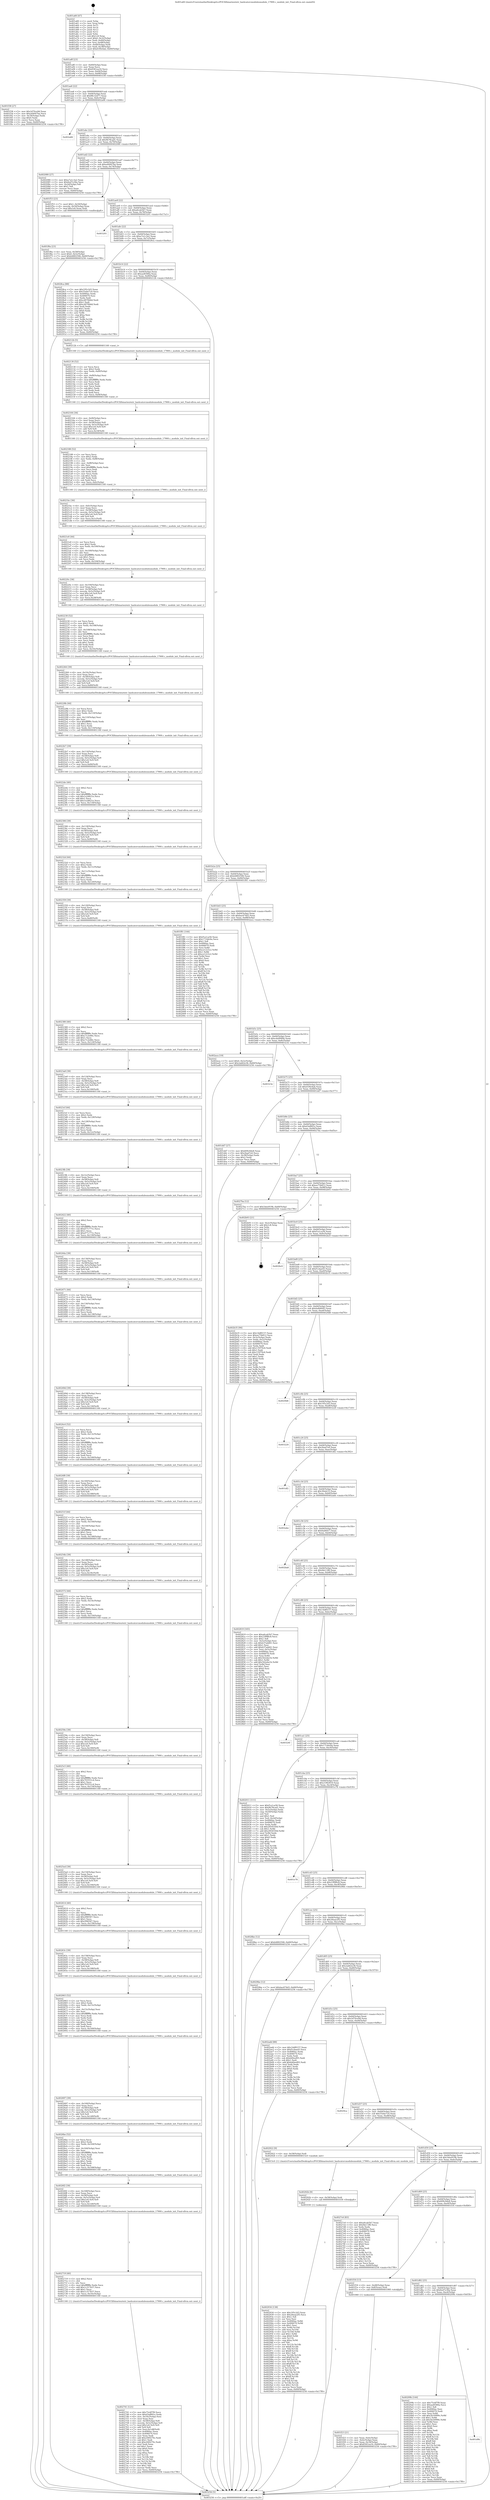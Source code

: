 digraph "0x401a60" {
  label = "0x401a60 (/mnt/c/Users/mathe/Desktop/tcc/POCII/binaries/extr_hashcatsrcmodulesmodule_17900.c_module_init_Final-ollvm.out::main(0))"
  labelloc = "t"
  node[shape=record]

  Entry [label="",width=0.3,height=0.3,shape=circle,fillcolor=black,style=filled]
  "0x401a8f" [label="{
     0x401a8f [23]\l
     | [instrs]\l
     &nbsp;&nbsp;0x401a8f \<+3\>: mov -0x60(%rbp),%eax\l
     &nbsp;&nbsp;0x401a92 \<+2\>: mov %eax,%ecx\l
     &nbsp;&nbsp;0x401a94 \<+6\>: sub $0x8361ea16,%ecx\l
     &nbsp;&nbsp;0x401a9a \<+3\>: mov %eax,-0x64(%rbp)\l
     &nbsp;&nbsp;0x401a9d \<+3\>: mov %ecx,-0x68(%rbp)\l
     &nbsp;&nbsp;0x401aa0 \<+6\>: je 0000000000401f38 \<main+0x4d8\>\l
  }"]
  "0x401f38" [label="{
     0x401f38 [27]\l
     | [instrs]\l
     &nbsp;&nbsp;0x401f38 \<+5\>: mov $0x2d70ce9d,%eax\l
     &nbsp;&nbsp;0x401f3d \<+5\>: mov $0xa44007ba,%ecx\l
     &nbsp;&nbsp;0x401f42 \<+3\>: mov -0x34(%rbp),%edx\l
     &nbsp;&nbsp;0x401f45 \<+3\>: cmp $0x0,%edx\l
     &nbsp;&nbsp;0x401f48 \<+3\>: cmove %ecx,%eax\l
     &nbsp;&nbsp;0x401f4b \<+3\>: mov %eax,-0x60(%rbp)\l
     &nbsp;&nbsp;0x401f4e \<+5\>: jmp 0000000000403256 \<main+0x17f6\>\l
  }"]
  "0x401aa6" [label="{
     0x401aa6 [22]\l
     | [instrs]\l
     &nbsp;&nbsp;0x401aa6 \<+5\>: jmp 0000000000401aab \<main+0x4b\>\l
     &nbsp;&nbsp;0x401aab \<+3\>: mov -0x64(%rbp),%eax\l
     &nbsp;&nbsp;0x401aae \<+5\>: sub $0x88c32d77,%eax\l
     &nbsp;&nbsp;0x401ab3 \<+3\>: mov %eax,-0x6c(%rbp)\l
     &nbsp;&nbsp;0x401ab6 \<+6\>: je 0000000000402a66 \<main+0x1006\>\l
  }"]
  Exit [label="",width=0.3,height=0.3,shape=circle,fillcolor=black,style=filled,peripheries=2]
  "0x402a66" [label="{
     0x402a66\l
  }", style=dashed]
  "0x401abc" [label="{
     0x401abc [22]\l
     | [instrs]\l
     &nbsp;&nbsp;0x401abc \<+5\>: jmp 0000000000401ac1 \<main+0x61\>\l
     &nbsp;&nbsp;0x401ac1 \<+3\>: mov -0x64(%rbp),%eax\l
     &nbsp;&nbsp;0x401ac4 \<+5\>: sub $0x9b78cad1,%eax\l
     &nbsp;&nbsp;0x401ac9 \<+3\>: mov %eax,-0x70(%rbp)\l
     &nbsp;&nbsp;0x401acc \<+6\>: je 0000000000402080 \<main+0x620\>\l
  }"]
  "0x402934" [label="{
     0x402934 [138]\l
     | [instrs]\l
     &nbsp;&nbsp;0x402934 \<+5\>: mov $0x195c2d3,%eax\l
     &nbsp;&nbsp;0x402939 \<+5\>: mov $0x26eae2f5,%ecx\l
     &nbsp;&nbsp;0x40293e \<+2\>: mov $0x1,%dl\l
     &nbsp;&nbsp;0x402940 \<+2\>: xor %esi,%esi\l
     &nbsp;&nbsp;0x402942 \<+8\>: mov 0x4060ac,%r8d\l
     &nbsp;&nbsp;0x40294a \<+8\>: mov 0x406070,%r9d\l
     &nbsp;&nbsp;0x402952 \<+3\>: sub $0x1,%esi\l
     &nbsp;&nbsp;0x402955 \<+3\>: mov %r8d,%r10d\l
     &nbsp;&nbsp;0x402958 \<+3\>: add %esi,%r10d\l
     &nbsp;&nbsp;0x40295b \<+4\>: imul %r10d,%r8d\l
     &nbsp;&nbsp;0x40295f \<+4\>: and $0x1,%r8d\l
     &nbsp;&nbsp;0x402963 \<+4\>: cmp $0x0,%r8d\l
     &nbsp;&nbsp;0x402967 \<+4\>: sete %r11b\l
     &nbsp;&nbsp;0x40296b \<+4\>: cmp $0xa,%r9d\l
     &nbsp;&nbsp;0x40296f \<+3\>: setl %bl\l
     &nbsp;&nbsp;0x402972 \<+3\>: mov %r11b,%r14b\l
     &nbsp;&nbsp;0x402975 \<+4\>: xor $0xff,%r14b\l
     &nbsp;&nbsp;0x402979 \<+3\>: mov %bl,%r15b\l
     &nbsp;&nbsp;0x40297c \<+4\>: xor $0xff,%r15b\l
     &nbsp;&nbsp;0x402980 \<+3\>: xor $0x1,%dl\l
     &nbsp;&nbsp;0x402983 \<+3\>: mov %r14b,%r12b\l
     &nbsp;&nbsp;0x402986 \<+4\>: and $0xff,%r12b\l
     &nbsp;&nbsp;0x40298a \<+3\>: and %dl,%r11b\l
     &nbsp;&nbsp;0x40298d \<+3\>: mov %r15b,%r13b\l
     &nbsp;&nbsp;0x402990 \<+4\>: and $0xff,%r13b\l
     &nbsp;&nbsp;0x402994 \<+2\>: and %dl,%bl\l
     &nbsp;&nbsp;0x402996 \<+3\>: or %r11b,%r12b\l
     &nbsp;&nbsp;0x402999 \<+3\>: or %bl,%r13b\l
     &nbsp;&nbsp;0x40299c \<+3\>: xor %r13b,%r12b\l
     &nbsp;&nbsp;0x40299f \<+3\>: or %r15b,%r14b\l
     &nbsp;&nbsp;0x4029a2 \<+4\>: xor $0xff,%r14b\l
     &nbsp;&nbsp;0x4029a6 \<+3\>: or $0x1,%dl\l
     &nbsp;&nbsp;0x4029a9 \<+3\>: and %dl,%r14b\l
     &nbsp;&nbsp;0x4029ac \<+3\>: or %r14b,%r12b\l
     &nbsp;&nbsp;0x4029af \<+4\>: test $0x1,%r12b\l
     &nbsp;&nbsp;0x4029b3 \<+3\>: cmovne %ecx,%eax\l
     &nbsp;&nbsp;0x4029b6 \<+3\>: mov %eax,-0x60(%rbp)\l
     &nbsp;&nbsp;0x4029b9 \<+5\>: jmp 0000000000403256 \<main+0x17f6\>\l
  }"]
  "0x402080" [label="{
     0x402080 [27]\l
     | [instrs]\l
     &nbsp;&nbsp;0x402080 \<+5\>: mov $0xa7a1c3a2,%eax\l
     &nbsp;&nbsp;0x402085 \<+5\>: mov $0x6ed7e36a,%ecx\l
     &nbsp;&nbsp;0x40208a \<+3\>: mov -0x2d(%rbp),%dl\l
     &nbsp;&nbsp;0x40208d \<+3\>: test $0x1,%dl\l
     &nbsp;&nbsp;0x402090 \<+3\>: cmovne %ecx,%eax\l
     &nbsp;&nbsp;0x402093 \<+3\>: mov %eax,-0x60(%rbp)\l
     &nbsp;&nbsp;0x402096 \<+5\>: jmp 0000000000403256 \<main+0x17f6\>\l
  }"]
  "0x401ad2" [label="{
     0x401ad2 [22]\l
     | [instrs]\l
     &nbsp;&nbsp;0x401ad2 \<+5\>: jmp 0000000000401ad7 \<main+0x77\>\l
     &nbsp;&nbsp;0x401ad7 \<+3\>: mov -0x64(%rbp),%eax\l
     &nbsp;&nbsp;0x401ada \<+5\>: sub $0xa44007ba,%eax\l
     &nbsp;&nbsp;0x401adf \<+3\>: mov %eax,-0x74(%rbp)\l
     &nbsp;&nbsp;0x401ae2 \<+6\>: je 0000000000401f53 \<main+0x4f3\>\l
  }"]
  "0x40292b" [label="{
     0x40292b [9]\l
     | [instrs]\l
     &nbsp;&nbsp;0x40292b \<+4\>: mov -0x58(%rbp),%rdi\l
     &nbsp;&nbsp;0x40292f \<+5\>: call 0000000000401030 \<free@plt\>\l
     | [calls]\l
     &nbsp;&nbsp;0x401030 \{1\} (unknown)\l
  }"]
  "0x401f53" [label="{
     0x401f53 [23]\l
     | [instrs]\l
     &nbsp;&nbsp;0x401f53 \<+7\>: movl $0x1,-0x50(%rbp)\l
     &nbsp;&nbsp;0x401f5a \<+4\>: movslq -0x50(%rbp),%rax\l
     &nbsp;&nbsp;0x401f5e \<+7\>: imul $0x1e0,%rax,%rdi\l
     &nbsp;&nbsp;0x401f65 \<+5\>: call 0000000000401050 \<malloc@plt\>\l
     | [calls]\l
     &nbsp;&nbsp;0x401050 \{1\} (unknown)\l
  }"]
  "0x401ae8" [label="{
     0x401ae8 [22]\l
     | [instrs]\l
     &nbsp;&nbsp;0x401ae8 \<+5\>: jmp 0000000000401aed \<main+0x8d\>\l
     &nbsp;&nbsp;0x401aed \<+3\>: mov -0x64(%rbp),%eax\l
     &nbsp;&nbsp;0x401af0 \<+5\>: sub $0xa6cab5b7,%eax\l
     &nbsp;&nbsp;0x401af5 \<+3\>: mov %eax,-0x78(%rbp)\l
     &nbsp;&nbsp;0x401af8 \<+6\>: je 0000000000403201 \<main+0x17a1\>\l
  }"]
  "0x402741" [label="{
     0x402741 [121]\l
     | [instrs]\l
     &nbsp;&nbsp;0x402741 \<+5\>: mov $0x75c6f7f9,%ecx\l
     &nbsp;&nbsp;0x402746 \<+5\>: mov $0xd3af891e,%edx\l
     &nbsp;&nbsp;0x40274b \<+6\>: mov -0x16c(%rbp),%esi\l
     &nbsp;&nbsp;0x402751 \<+3\>: imul %eax,%esi\l
     &nbsp;&nbsp;0x402754 \<+4\>: mov -0x58(%rbp),%r8\l
     &nbsp;&nbsp;0x402758 \<+4\>: movslq -0x5c(%rbp),%r9\l
     &nbsp;&nbsp;0x40275c \<+7\>: imul $0x1e0,%r9,%r9\l
     &nbsp;&nbsp;0x402763 \<+3\>: add %r9,%r8\l
     &nbsp;&nbsp;0x402766 \<+7\>: mov %esi,0x1d8(%r8)\l
     &nbsp;&nbsp;0x40276d \<+7\>: mov 0x4060ac,%eax\l
     &nbsp;&nbsp;0x402774 \<+7\>: mov 0x406070,%esi\l
     &nbsp;&nbsp;0x40277b \<+2\>: mov %eax,%edi\l
     &nbsp;&nbsp;0x40277d \<+6\>: add $0xc049270c,%edi\l
     &nbsp;&nbsp;0x402783 \<+3\>: sub $0x1,%edi\l
     &nbsp;&nbsp;0x402786 \<+6\>: sub $0xc049270c,%edi\l
     &nbsp;&nbsp;0x40278c \<+3\>: imul %edi,%eax\l
     &nbsp;&nbsp;0x40278f \<+3\>: and $0x1,%eax\l
     &nbsp;&nbsp;0x402792 \<+3\>: cmp $0x0,%eax\l
     &nbsp;&nbsp;0x402795 \<+4\>: sete %r10b\l
     &nbsp;&nbsp;0x402799 \<+3\>: cmp $0xa,%esi\l
     &nbsp;&nbsp;0x40279c \<+4\>: setl %r11b\l
     &nbsp;&nbsp;0x4027a0 \<+3\>: mov %r10b,%bl\l
     &nbsp;&nbsp;0x4027a3 \<+3\>: and %r11b,%bl\l
     &nbsp;&nbsp;0x4027a6 \<+3\>: xor %r11b,%r10b\l
     &nbsp;&nbsp;0x4027a9 \<+3\>: or %r10b,%bl\l
     &nbsp;&nbsp;0x4027ac \<+3\>: test $0x1,%bl\l
     &nbsp;&nbsp;0x4027af \<+3\>: cmovne %edx,%ecx\l
     &nbsp;&nbsp;0x4027b2 \<+3\>: mov %ecx,-0x60(%rbp)\l
     &nbsp;&nbsp;0x4027b5 \<+5\>: jmp 0000000000403256 \<main+0x17f6\>\l
  }"]
  "0x403201" [label="{
     0x403201\l
  }", style=dashed]
  "0x401afe" [label="{
     0x401afe [22]\l
     | [instrs]\l
     &nbsp;&nbsp;0x401afe \<+5\>: jmp 0000000000401b03 \<main+0xa3\>\l
     &nbsp;&nbsp;0x401b03 \<+3\>: mov -0x64(%rbp),%eax\l
     &nbsp;&nbsp;0x401b06 \<+5\>: sub $0xa7a1c3a2,%eax\l
     &nbsp;&nbsp;0x401b0b \<+3\>: mov %eax,-0x7c(%rbp)\l
     &nbsp;&nbsp;0x401b0e \<+6\>: je 00000000004028ca \<main+0xe6a\>\l
  }"]
  "0x402719" [label="{
     0x402719 [40]\l
     | [instrs]\l
     &nbsp;&nbsp;0x402719 \<+5\>: mov $0x2,%ecx\l
     &nbsp;&nbsp;0x40271e \<+1\>: cltd\l
     &nbsp;&nbsp;0x40271f \<+2\>: idiv %ecx\l
     &nbsp;&nbsp;0x402721 \<+6\>: imul $0xfffffffe,%edx,%ecx\l
     &nbsp;&nbsp;0x402727 \<+6\>: add $0x1c317b57,%ecx\l
     &nbsp;&nbsp;0x40272d \<+3\>: add $0x1,%ecx\l
     &nbsp;&nbsp;0x402730 \<+6\>: sub $0x1c317b57,%ecx\l
     &nbsp;&nbsp;0x402736 \<+6\>: mov %ecx,-0x16c(%rbp)\l
     &nbsp;&nbsp;0x40273c \<+5\>: call 0000000000401160 \<next_i\>\l
     | [calls]\l
     &nbsp;&nbsp;0x401160 \{1\} (/mnt/c/Users/mathe/Desktop/tcc/POCII/binaries/extr_hashcatsrcmodulesmodule_17900.c_module_init_Final-ollvm.out::next_i)\l
  }"]
  "0x4028ca" [label="{
     0x4028ca [88]\l
     | [instrs]\l
     &nbsp;&nbsp;0x4028ca \<+5\>: mov $0x195c2d3,%eax\l
     &nbsp;&nbsp;0x4028cf \<+5\>: mov $0x55ebe7c0,%ecx\l
     &nbsp;&nbsp;0x4028d4 \<+7\>: mov 0x4060ac,%edx\l
     &nbsp;&nbsp;0x4028db \<+7\>: mov 0x406070,%esi\l
     &nbsp;&nbsp;0x4028e2 \<+2\>: mov %edx,%edi\l
     &nbsp;&nbsp;0x4028e4 \<+6\>: sub $0xcd076b6d,%edi\l
     &nbsp;&nbsp;0x4028ea \<+3\>: sub $0x1,%edi\l
     &nbsp;&nbsp;0x4028ed \<+6\>: add $0xcd076b6d,%edi\l
     &nbsp;&nbsp;0x4028f3 \<+3\>: imul %edi,%edx\l
     &nbsp;&nbsp;0x4028f6 \<+3\>: and $0x1,%edx\l
     &nbsp;&nbsp;0x4028f9 \<+3\>: cmp $0x0,%edx\l
     &nbsp;&nbsp;0x4028fc \<+4\>: sete %r8b\l
     &nbsp;&nbsp;0x402900 \<+3\>: cmp $0xa,%esi\l
     &nbsp;&nbsp;0x402903 \<+4\>: setl %r9b\l
     &nbsp;&nbsp;0x402907 \<+3\>: mov %r8b,%r10b\l
     &nbsp;&nbsp;0x40290a \<+3\>: and %r9b,%r10b\l
     &nbsp;&nbsp;0x40290d \<+3\>: xor %r9b,%r8b\l
     &nbsp;&nbsp;0x402910 \<+3\>: or %r8b,%r10b\l
     &nbsp;&nbsp;0x402913 \<+4\>: test $0x1,%r10b\l
     &nbsp;&nbsp;0x402917 \<+3\>: cmovne %ecx,%eax\l
     &nbsp;&nbsp;0x40291a \<+3\>: mov %eax,-0x60(%rbp)\l
     &nbsp;&nbsp;0x40291d \<+5\>: jmp 0000000000403256 \<main+0x17f6\>\l
  }"]
  "0x401b14" [label="{
     0x401b14 [22]\l
     | [instrs]\l
     &nbsp;&nbsp;0x401b14 \<+5\>: jmp 0000000000401b19 \<main+0xb9\>\l
     &nbsp;&nbsp;0x401b19 \<+3\>: mov -0x64(%rbp),%eax\l
     &nbsp;&nbsp;0x401b1c \<+5\>: sub $0xaa4f366a,%eax\l
     &nbsp;&nbsp;0x401b21 \<+3\>: mov %eax,-0x80(%rbp)\l
     &nbsp;&nbsp;0x401b24 \<+6\>: je 000000000040212b \<main+0x6cb\>\l
  }"]
  "0x4026f2" [label="{
     0x4026f2 [39]\l
     | [instrs]\l
     &nbsp;&nbsp;0x4026f2 \<+6\>: mov -0x168(%rbp),%ecx\l
     &nbsp;&nbsp;0x4026f8 \<+3\>: imul %eax,%ecx\l
     &nbsp;&nbsp;0x4026fb \<+4\>: mov -0x58(%rbp),%r8\l
     &nbsp;&nbsp;0x4026ff \<+4\>: movslq -0x5c(%rbp),%r9\l
     &nbsp;&nbsp;0x402703 \<+7\>: imul $0x1e0,%r9,%r9\l
     &nbsp;&nbsp;0x40270a \<+3\>: add %r9,%r8\l
     &nbsp;&nbsp;0x40270d \<+7\>: mov %ecx,0x1d4(%r8)\l
     &nbsp;&nbsp;0x402714 \<+5\>: call 0000000000401160 \<next_i\>\l
     | [calls]\l
     &nbsp;&nbsp;0x401160 \{1\} (/mnt/c/Users/mathe/Desktop/tcc/POCII/binaries/extr_hashcatsrcmodulesmodule_17900.c_module_init_Final-ollvm.out::next_i)\l
  }"]
  "0x40212b" [label="{
     0x40212b [5]\l
     | [instrs]\l
     &nbsp;&nbsp;0x40212b \<+5\>: call 0000000000401160 \<next_i\>\l
     | [calls]\l
     &nbsp;&nbsp;0x401160 \{1\} (/mnt/c/Users/mathe/Desktop/tcc/POCII/binaries/extr_hashcatsrcmodulesmodule_17900.c_module_init_Final-ollvm.out::next_i)\l
  }"]
  "0x401b2a" [label="{
     0x401b2a [25]\l
     | [instrs]\l
     &nbsp;&nbsp;0x401b2a \<+5\>: jmp 0000000000401b2f \<main+0xcf\>\l
     &nbsp;&nbsp;0x401b2f \<+3\>: mov -0x64(%rbp),%eax\l
     &nbsp;&nbsp;0x401b32 \<+5\>: sub $0xb4802506,%eax\l
     &nbsp;&nbsp;0x401b37 \<+6\>: mov %eax,-0x84(%rbp)\l
     &nbsp;&nbsp;0x401b3d \<+6\>: je 0000000000401f81 \<main+0x521\>\l
  }"]
  "0x4026be" [label="{
     0x4026be [52]\l
     | [instrs]\l
     &nbsp;&nbsp;0x4026be \<+2\>: xor %ecx,%ecx\l
     &nbsp;&nbsp;0x4026c0 \<+5\>: mov $0x2,%edx\l
     &nbsp;&nbsp;0x4026c5 \<+6\>: mov %edx,-0x164(%rbp)\l
     &nbsp;&nbsp;0x4026cb \<+1\>: cltd\l
     &nbsp;&nbsp;0x4026cc \<+6\>: mov -0x164(%rbp),%esi\l
     &nbsp;&nbsp;0x4026d2 \<+2\>: idiv %esi\l
     &nbsp;&nbsp;0x4026d4 \<+6\>: imul $0xfffffffe,%edx,%edx\l
     &nbsp;&nbsp;0x4026da \<+2\>: mov %ecx,%edi\l
     &nbsp;&nbsp;0x4026dc \<+2\>: sub %edx,%edi\l
     &nbsp;&nbsp;0x4026de \<+2\>: mov %ecx,%edx\l
     &nbsp;&nbsp;0x4026e0 \<+3\>: sub $0x1,%edx\l
     &nbsp;&nbsp;0x4026e3 \<+2\>: add %edx,%edi\l
     &nbsp;&nbsp;0x4026e5 \<+2\>: sub %edi,%ecx\l
     &nbsp;&nbsp;0x4026e7 \<+6\>: mov %ecx,-0x168(%rbp)\l
     &nbsp;&nbsp;0x4026ed \<+5\>: call 0000000000401160 \<next_i\>\l
     | [calls]\l
     &nbsp;&nbsp;0x401160 \{1\} (/mnt/c/Users/mathe/Desktop/tcc/POCII/binaries/extr_hashcatsrcmodulesmodule_17900.c_module_init_Final-ollvm.out::next_i)\l
  }"]
  "0x401f81" [label="{
     0x401f81 [144]\l
     | [instrs]\l
     &nbsp;&nbsp;0x401f81 \<+5\>: mov $0xf1a1ca56,%eax\l
     &nbsp;&nbsp;0x401f86 \<+5\>: mov $0x1714dc6a,%ecx\l
     &nbsp;&nbsp;0x401f8b \<+2\>: mov $0x1,%dl\l
     &nbsp;&nbsp;0x401f8d \<+7\>: mov 0x4060ac,%esi\l
     &nbsp;&nbsp;0x401f94 \<+7\>: mov 0x406070,%edi\l
     &nbsp;&nbsp;0x401f9b \<+3\>: mov %esi,%r8d\l
     &nbsp;&nbsp;0x401f9e \<+7\>: add $0xce1223c2,%r8d\l
     &nbsp;&nbsp;0x401fa5 \<+4\>: sub $0x1,%r8d\l
     &nbsp;&nbsp;0x401fa9 \<+7\>: sub $0xce1223c2,%r8d\l
     &nbsp;&nbsp;0x401fb0 \<+4\>: imul %r8d,%esi\l
     &nbsp;&nbsp;0x401fb4 \<+3\>: and $0x1,%esi\l
     &nbsp;&nbsp;0x401fb7 \<+3\>: cmp $0x0,%esi\l
     &nbsp;&nbsp;0x401fba \<+4\>: sete %r9b\l
     &nbsp;&nbsp;0x401fbe \<+3\>: cmp $0xa,%edi\l
     &nbsp;&nbsp;0x401fc1 \<+4\>: setl %r10b\l
     &nbsp;&nbsp;0x401fc5 \<+3\>: mov %r9b,%r11b\l
     &nbsp;&nbsp;0x401fc8 \<+4\>: xor $0xff,%r11b\l
     &nbsp;&nbsp;0x401fcc \<+3\>: mov %r10b,%bl\l
     &nbsp;&nbsp;0x401fcf \<+3\>: xor $0xff,%bl\l
     &nbsp;&nbsp;0x401fd2 \<+3\>: xor $0x1,%dl\l
     &nbsp;&nbsp;0x401fd5 \<+3\>: mov %r11b,%r14b\l
     &nbsp;&nbsp;0x401fd8 \<+4\>: and $0xff,%r14b\l
     &nbsp;&nbsp;0x401fdc \<+3\>: and %dl,%r9b\l
     &nbsp;&nbsp;0x401fdf \<+3\>: mov %bl,%r15b\l
     &nbsp;&nbsp;0x401fe2 \<+4\>: and $0xff,%r15b\l
     &nbsp;&nbsp;0x401fe6 \<+3\>: and %dl,%r10b\l
     &nbsp;&nbsp;0x401fe9 \<+3\>: or %r9b,%r14b\l
     &nbsp;&nbsp;0x401fec \<+3\>: or %r10b,%r15b\l
     &nbsp;&nbsp;0x401fef \<+3\>: xor %r15b,%r14b\l
     &nbsp;&nbsp;0x401ff2 \<+3\>: or %bl,%r11b\l
     &nbsp;&nbsp;0x401ff5 \<+4\>: xor $0xff,%r11b\l
     &nbsp;&nbsp;0x401ff9 \<+3\>: or $0x1,%dl\l
     &nbsp;&nbsp;0x401ffc \<+3\>: and %dl,%r11b\l
     &nbsp;&nbsp;0x401fff \<+3\>: or %r11b,%r14b\l
     &nbsp;&nbsp;0x402002 \<+4\>: test $0x1,%r14b\l
     &nbsp;&nbsp;0x402006 \<+3\>: cmovne %ecx,%eax\l
     &nbsp;&nbsp;0x402009 \<+3\>: mov %eax,-0x60(%rbp)\l
     &nbsp;&nbsp;0x40200c \<+5\>: jmp 0000000000403256 \<main+0x17f6\>\l
  }"]
  "0x401b43" [label="{
     0x401b43 [25]\l
     | [instrs]\l
     &nbsp;&nbsp;0x401b43 \<+5\>: jmp 0000000000401b48 \<main+0xe8\>\l
     &nbsp;&nbsp;0x401b48 \<+3\>: mov -0x64(%rbp),%eax\l
     &nbsp;&nbsp;0x401b4b \<+5\>: sub $0xbac674d3,%eax\l
     &nbsp;&nbsp;0x401b50 \<+6\>: mov %eax,-0x88(%rbp)\l
     &nbsp;&nbsp;0x401b56 \<+6\>: je 0000000000402aca \<main+0x106a\>\l
  }"]
  "0x402697" [label="{
     0x402697 [39]\l
     | [instrs]\l
     &nbsp;&nbsp;0x402697 \<+6\>: mov -0x160(%rbp),%ecx\l
     &nbsp;&nbsp;0x40269d \<+3\>: imul %eax,%ecx\l
     &nbsp;&nbsp;0x4026a0 \<+4\>: mov -0x58(%rbp),%r8\l
     &nbsp;&nbsp;0x4026a4 \<+4\>: movslq -0x5c(%rbp),%r9\l
     &nbsp;&nbsp;0x4026a8 \<+7\>: imul $0x1e0,%r9,%r9\l
     &nbsp;&nbsp;0x4026af \<+3\>: add %r9,%r8\l
     &nbsp;&nbsp;0x4026b2 \<+7\>: mov %ecx,0x1d0(%r8)\l
     &nbsp;&nbsp;0x4026b9 \<+5\>: call 0000000000401160 \<next_i\>\l
     | [calls]\l
     &nbsp;&nbsp;0x401160 \{1\} (/mnt/c/Users/mathe/Desktop/tcc/POCII/binaries/extr_hashcatsrcmodulesmodule_17900.c_module_init_Final-ollvm.out::next_i)\l
  }"]
  "0x402aca" [label="{
     0x402aca [19]\l
     | [instrs]\l
     &nbsp;&nbsp;0x402aca \<+7\>: movl $0x0,-0x3c(%rbp)\l
     &nbsp;&nbsp;0x402ad1 \<+7\>: movl $0x2ab62e36,-0x60(%rbp)\l
     &nbsp;&nbsp;0x402ad8 \<+5\>: jmp 0000000000403256 \<main+0x17f6\>\l
  }"]
  "0x401b5c" [label="{
     0x401b5c [25]\l
     | [instrs]\l
     &nbsp;&nbsp;0x401b5c \<+5\>: jmp 0000000000401b61 \<main+0x101\>\l
     &nbsp;&nbsp;0x401b61 \<+3\>: mov -0x64(%rbp),%eax\l
     &nbsp;&nbsp;0x401b64 \<+5\>: sub $0xcda994bb,%eax\l
     &nbsp;&nbsp;0x401b69 \<+6\>: mov %eax,-0x8c(%rbp)\l
     &nbsp;&nbsp;0x401b6f \<+6\>: je 000000000040323e \<main+0x17de\>\l
  }"]
  "0x402663" [label="{
     0x402663 [52]\l
     | [instrs]\l
     &nbsp;&nbsp;0x402663 \<+2\>: xor %ecx,%ecx\l
     &nbsp;&nbsp;0x402665 \<+5\>: mov $0x2,%edx\l
     &nbsp;&nbsp;0x40266a \<+6\>: mov %edx,-0x15c(%rbp)\l
     &nbsp;&nbsp;0x402670 \<+1\>: cltd\l
     &nbsp;&nbsp;0x402671 \<+6\>: mov -0x15c(%rbp),%esi\l
     &nbsp;&nbsp;0x402677 \<+2\>: idiv %esi\l
     &nbsp;&nbsp;0x402679 \<+6\>: imul $0xfffffffe,%edx,%edx\l
     &nbsp;&nbsp;0x40267f \<+2\>: mov %ecx,%edi\l
     &nbsp;&nbsp;0x402681 \<+2\>: sub %edx,%edi\l
     &nbsp;&nbsp;0x402683 \<+2\>: mov %ecx,%edx\l
     &nbsp;&nbsp;0x402685 \<+3\>: sub $0x1,%edx\l
     &nbsp;&nbsp;0x402688 \<+2\>: add %edx,%edi\l
     &nbsp;&nbsp;0x40268a \<+2\>: sub %edi,%ecx\l
     &nbsp;&nbsp;0x40268c \<+6\>: mov %ecx,-0x160(%rbp)\l
     &nbsp;&nbsp;0x402692 \<+5\>: call 0000000000401160 \<next_i\>\l
     | [calls]\l
     &nbsp;&nbsp;0x401160 \{1\} (/mnt/c/Users/mathe/Desktop/tcc/POCII/binaries/extr_hashcatsrcmodulesmodule_17900.c_module_init_Final-ollvm.out::next_i)\l
  }"]
  "0x40323e" [label="{
     0x40323e\l
  }", style=dashed]
  "0x401b75" [label="{
     0x401b75 [25]\l
     | [instrs]\l
     &nbsp;&nbsp;0x401b75 \<+5\>: jmp 0000000000401b7a \<main+0x11a\>\l
     &nbsp;&nbsp;0x401b7a \<+3\>: mov -0x64(%rbp),%eax\l
     &nbsp;&nbsp;0x401b7d \<+5\>: sub $0xd1f0e4ab,%eax\l
     &nbsp;&nbsp;0x401b82 \<+6\>: mov %eax,-0x90(%rbp)\l
     &nbsp;&nbsp;0x401b88 \<+6\>: je 0000000000401dd7 \<main+0x377\>\l
  }"]
  "0x40263c" [label="{
     0x40263c [39]\l
     | [instrs]\l
     &nbsp;&nbsp;0x40263c \<+6\>: mov -0x158(%rbp),%ecx\l
     &nbsp;&nbsp;0x402642 \<+3\>: imul %eax,%ecx\l
     &nbsp;&nbsp;0x402645 \<+4\>: mov -0x58(%rbp),%r8\l
     &nbsp;&nbsp;0x402649 \<+4\>: movslq -0x5c(%rbp),%r9\l
     &nbsp;&nbsp;0x40264d \<+7\>: imul $0x1e0,%r9,%r9\l
     &nbsp;&nbsp;0x402654 \<+3\>: add %r9,%r8\l
     &nbsp;&nbsp;0x402657 \<+7\>: mov %ecx,0x198(%r8)\l
     &nbsp;&nbsp;0x40265e \<+5\>: call 0000000000401160 \<next_i\>\l
     | [calls]\l
     &nbsp;&nbsp;0x401160 \{1\} (/mnt/c/Users/mathe/Desktop/tcc/POCII/binaries/extr_hashcatsrcmodulesmodule_17900.c_module_init_Final-ollvm.out::next_i)\l
  }"]
  "0x401dd7" [label="{
     0x401dd7 [27]\l
     | [instrs]\l
     &nbsp;&nbsp;0x401dd7 \<+5\>: mov $0x609c9de8,%eax\l
     &nbsp;&nbsp;0x401ddc \<+5\>: mov $0x2bad7e0,%ecx\l
     &nbsp;&nbsp;0x401de1 \<+3\>: mov -0x38(%rbp),%edx\l
     &nbsp;&nbsp;0x401de4 \<+3\>: cmp $0x2,%edx\l
     &nbsp;&nbsp;0x401de7 \<+3\>: cmovne %ecx,%eax\l
     &nbsp;&nbsp;0x401dea \<+3\>: mov %eax,-0x60(%rbp)\l
     &nbsp;&nbsp;0x401ded \<+5\>: jmp 0000000000403256 \<main+0x17f6\>\l
  }"]
  "0x401b8e" [label="{
     0x401b8e [25]\l
     | [instrs]\l
     &nbsp;&nbsp;0x401b8e \<+5\>: jmp 0000000000401b93 \<main+0x133\>\l
     &nbsp;&nbsp;0x401b93 \<+3\>: mov -0x64(%rbp),%eax\l
     &nbsp;&nbsp;0x401b96 \<+5\>: sub $0xd3af891e,%eax\l
     &nbsp;&nbsp;0x401b9b \<+6\>: mov %eax,-0x94(%rbp)\l
     &nbsp;&nbsp;0x401ba1 \<+6\>: je 00000000004027ba \<main+0xd5a\>\l
  }"]
  "0x403256" [label="{
     0x403256 [5]\l
     | [instrs]\l
     &nbsp;&nbsp;0x403256 \<+5\>: jmp 0000000000401a8f \<main+0x2f\>\l
  }"]
  "0x401a60" [label="{
     0x401a60 [47]\l
     | [instrs]\l
     &nbsp;&nbsp;0x401a60 \<+1\>: push %rbp\l
     &nbsp;&nbsp;0x401a61 \<+3\>: mov %rsp,%rbp\l
     &nbsp;&nbsp;0x401a64 \<+2\>: push %r15\l
     &nbsp;&nbsp;0x401a66 \<+2\>: push %r14\l
     &nbsp;&nbsp;0x401a68 \<+2\>: push %r13\l
     &nbsp;&nbsp;0x401a6a \<+2\>: push %r12\l
     &nbsp;&nbsp;0x401a6c \<+1\>: push %rbx\l
     &nbsp;&nbsp;0x401a6d \<+7\>: sub $0x1c8,%rsp\l
     &nbsp;&nbsp;0x401a74 \<+7\>: movl $0x0,-0x3c(%rbp)\l
     &nbsp;&nbsp;0x401a7b \<+3\>: mov %edi,-0x40(%rbp)\l
     &nbsp;&nbsp;0x401a7e \<+4\>: mov %rsi,-0x48(%rbp)\l
     &nbsp;&nbsp;0x401a82 \<+3\>: mov -0x40(%rbp),%edi\l
     &nbsp;&nbsp;0x401a85 \<+3\>: mov %edi,-0x38(%rbp)\l
     &nbsp;&nbsp;0x401a88 \<+7\>: movl $0xd1f0e4ab,-0x60(%rbp)\l
  }"]
  "0x402614" [label="{
     0x402614 [40]\l
     | [instrs]\l
     &nbsp;&nbsp;0x402614 \<+5\>: mov $0x2,%ecx\l
     &nbsp;&nbsp;0x402619 \<+1\>: cltd\l
     &nbsp;&nbsp;0x40261a \<+2\>: idiv %ecx\l
     &nbsp;&nbsp;0x40261c \<+6\>: imul $0xfffffffe,%edx,%ecx\l
     &nbsp;&nbsp;0x402622 \<+6\>: add $0x2f46567,%ecx\l
     &nbsp;&nbsp;0x402628 \<+3\>: add $0x1,%ecx\l
     &nbsp;&nbsp;0x40262b \<+6\>: sub $0x2f46567,%ecx\l
     &nbsp;&nbsp;0x402631 \<+6\>: mov %ecx,-0x158(%rbp)\l
     &nbsp;&nbsp;0x402637 \<+5\>: call 0000000000401160 \<next_i\>\l
     | [calls]\l
     &nbsp;&nbsp;0x401160 \{1\} (/mnt/c/Users/mathe/Desktop/tcc/POCII/binaries/extr_hashcatsrcmodulesmodule_17900.c_module_init_Final-ollvm.out::next_i)\l
  }"]
  "0x4027ba" [label="{
     0x4027ba [12]\l
     | [instrs]\l
     &nbsp;&nbsp;0x4027ba \<+7\>: movl $0x5dee919b,-0x60(%rbp)\l
     &nbsp;&nbsp;0x4027c1 \<+5\>: jmp 0000000000403256 \<main+0x17f6\>\l
  }"]
  "0x401ba7" [label="{
     0x401ba7 [25]\l
     | [instrs]\l
     &nbsp;&nbsp;0x401ba7 \<+5\>: jmp 0000000000401bac \<main+0x14c\>\l
     &nbsp;&nbsp;0x401bac \<+3\>: mov -0x64(%rbp),%eax\l
     &nbsp;&nbsp;0x401baf \<+5\>: sub $0xee75b812,%eax\l
     &nbsp;&nbsp;0x401bb4 \<+6\>: mov %eax,-0x98(%rbp)\l
     &nbsp;&nbsp;0x401bba \<+6\>: je 0000000000402b93 \<main+0x1133\>\l
  }"]
  "0x4025ed" [label="{
     0x4025ed [39]\l
     | [instrs]\l
     &nbsp;&nbsp;0x4025ed \<+6\>: mov -0x154(%rbp),%ecx\l
     &nbsp;&nbsp;0x4025f3 \<+3\>: imul %eax,%ecx\l
     &nbsp;&nbsp;0x4025f6 \<+4\>: mov -0x58(%rbp),%r8\l
     &nbsp;&nbsp;0x4025fa \<+4\>: movslq -0x5c(%rbp),%r9\l
     &nbsp;&nbsp;0x4025fe \<+7\>: imul $0x1e0,%r9,%r9\l
     &nbsp;&nbsp;0x402605 \<+3\>: add %r9,%r8\l
     &nbsp;&nbsp;0x402608 \<+7\>: mov %ecx,0x194(%r8)\l
     &nbsp;&nbsp;0x40260f \<+5\>: call 0000000000401160 \<next_i\>\l
     | [calls]\l
     &nbsp;&nbsp;0x401160 \{1\} (/mnt/c/Users/mathe/Desktop/tcc/POCII/binaries/extr_hashcatsrcmodulesmodule_17900.c_module_init_Final-ollvm.out::next_i)\l
  }"]
  "0x402b93" [label="{
     0x402b93 [21]\l
     | [instrs]\l
     &nbsp;&nbsp;0x402b93 \<+3\>: mov -0x2c(%rbp),%eax\l
     &nbsp;&nbsp;0x402b96 \<+7\>: add $0x1c8,%rsp\l
     &nbsp;&nbsp;0x402b9d \<+1\>: pop %rbx\l
     &nbsp;&nbsp;0x402b9e \<+2\>: pop %r12\l
     &nbsp;&nbsp;0x402ba0 \<+2\>: pop %r13\l
     &nbsp;&nbsp;0x402ba2 \<+2\>: pop %r14\l
     &nbsp;&nbsp;0x402ba4 \<+2\>: pop %r15\l
     &nbsp;&nbsp;0x402ba6 \<+1\>: pop %rbp\l
     &nbsp;&nbsp;0x402ba7 \<+1\>: ret\l
  }"]
  "0x401bc0" [label="{
     0x401bc0 [25]\l
     | [instrs]\l
     &nbsp;&nbsp;0x401bc0 \<+5\>: jmp 0000000000401bc5 \<main+0x165\>\l
     &nbsp;&nbsp;0x401bc5 \<+3\>: mov -0x64(%rbp),%eax\l
     &nbsp;&nbsp;0x401bc8 \<+5\>: sub $0xf1a1ca56,%eax\l
     &nbsp;&nbsp;0x401bcd \<+6\>: mov %eax,-0x9c(%rbp)\l
     &nbsp;&nbsp;0x401bd3 \<+6\>: je 0000000000402bc0 \<main+0x1160\>\l
  }"]
  "0x4025c5" [label="{
     0x4025c5 [40]\l
     | [instrs]\l
     &nbsp;&nbsp;0x4025c5 \<+5\>: mov $0x2,%ecx\l
     &nbsp;&nbsp;0x4025ca \<+1\>: cltd\l
     &nbsp;&nbsp;0x4025cb \<+2\>: idiv %ecx\l
     &nbsp;&nbsp;0x4025cd \<+6\>: imul $0xfffffffe,%edx,%ecx\l
     &nbsp;&nbsp;0x4025d3 \<+6\>: sub $0x703551c4,%ecx\l
     &nbsp;&nbsp;0x4025d9 \<+3\>: add $0x1,%ecx\l
     &nbsp;&nbsp;0x4025dc \<+6\>: add $0x703551c4,%ecx\l
     &nbsp;&nbsp;0x4025e2 \<+6\>: mov %ecx,-0x154(%rbp)\l
     &nbsp;&nbsp;0x4025e8 \<+5\>: call 0000000000401160 \<next_i\>\l
     | [calls]\l
     &nbsp;&nbsp;0x401160 \{1\} (/mnt/c/Users/mathe/Desktop/tcc/POCII/binaries/extr_hashcatsrcmodulesmodule_17900.c_module_init_Final-ollvm.out::next_i)\l
  }"]
  "0x402bc0" [label="{
     0x402bc0\l
  }", style=dashed]
  "0x401bd9" [label="{
     0x401bd9 [25]\l
     | [instrs]\l
     &nbsp;&nbsp;0x401bd9 \<+5\>: jmp 0000000000401bde \<main+0x17e\>\l
     &nbsp;&nbsp;0x401bde \<+3\>: mov -0x64(%rbp),%eax\l
     &nbsp;&nbsp;0x401be1 \<+5\>: sub $0xf1cbae43,%eax\l
     &nbsp;&nbsp;0x401be6 \<+6\>: mov %eax,-0xa0(%rbp)\l
     &nbsp;&nbsp;0x401bec \<+6\>: je 0000000000402b35 \<main+0x10d5\>\l
  }"]
  "0x40259e" [label="{
     0x40259e [39]\l
     | [instrs]\l
     &nbsp;&nbsp;0x40259e \<+6\>: mov -0x150(%rbp),%ecx\l
     &nbsp;&nbsp;0x4025a4 \<+3\>: imul %eax,%ecx\l
     &nbsp;&nbsp;0x4025a7 \<+4\>: mov -0x58(%rbp),%r8\l
     &nbsp;&nbsp;0x4025ab \<+4\>: movslq -0x5c(%rbp),%r9\l
     &nbsp;&nbsp;0x4025af \<+7\>: imul $0x1e0,%r9,%r9\l
     &nbsp;&nbsp;0x4025b6 \<+3\>: add %r9,%r8\l
     &nbsp;&nbsp;0x4025b9 \<+7\>: mov %ecx,0x190(%r8)\l
     &nbsp;&nbsp;0x4025c0 \<+5\>: call 0000000000401160 \<next_i\>\l
     | [calls]\l
     &nbsp;&nbsp;0x401160 \{1\} (/mnt/c/Users/mathe/Desktop/tcc/POCII/binaries/extr_hashcatsrcmodulesmodule_17900.c_module_init_Final-ollvm.out::next_i)\l
  }"]
  "0x402b35" [label="{
     0x402b35 [94]\l
     | [instrs]\l
     &nbsp;&nbsp;0x402b35 \<+5\>: mov $0x14df0157,%eax\l
     &nbsp;&nbsp;0x402b3a \<+5\>: mov $0xee75b812,%ecx\l
     &nbsp;&nbsp;0x402b3f \<+3\>: mov -0x3c(%rbp),%edx\l
     &nbsp;&nbsp;0x402b42 \<+3\>: mov %edx,-0x2c(%rbp)\l
     &nbsp;&nbsp;0x402b45 \<+7\>: mov 0x4060ac,%edx\l
     &nbsp;&nbsp;0x402b4c \<+7\>: mov 0x406070,%esi\l
     &nbsp;&nbsp;0x402b53 \<+2\>: mov %edx,%edi\l
     &nbsp;&nbsp;0x402b55 \<+6\>: add $0x135f70c6,%edi\l
     &nbsp;&nbsp;0x402b5b \<+3\>: sub $0x1,%edi\l
     &nbsp;&nbsp;0x402b5e \<+6\>: sub $0x135f70c6,%edi\l
     &nbsp;&nbsp;0x402b64 \<+3\>: imul %edi,%edx\l
     &nbsp;&nbsp;0x402b67 \<+3\>: and $0x1,%edx\l
     &nbsp;&nbsp;0x402b6a \<+3\>: cmp $0x0,%edx\l
     &nbsp;&nbsp;0x402b6d \<+4\>: sete %r8b\l
     &nbsp;&nbsp;0x402b71 \<+3\>: cmp $0xa,%esi\l
     &nbsp;&nbsp;0x402b74 \<+4\>: setl %r9b\l
     &nbsp;&nbsp;0x402b78 \<+3\>: mov %r8b,%r10b\l
     &nbsp;&nbsp;0x402b7b \<+3\>: and %r9b,%r10b\l
     &nbsp;&nbsp;0x402b7e \<+3\>: xor %r9b,%r8b\l
     &nbsp;&nbsp;0x402b81 \<+3\>: or %r8b,%r10b\l
     &nbsp;&nbsp;0x402b84 \<+4\>: test $0x1,%r10b\l
     &nbsp;&nbsp;0x402b88 \<+3\>: cmovne %ecx,%eax\l
     &nbsp;&nbsp;0x402b8b \<+3\>: mov %eax,-0x60(%rbp)\l
     &nbsp;&nbsp;0x402b8e \<+5\>: jmp 0000000000403256 \<main+0x17f6\>\l
  }"]
  "0x401bf2" [label="{
     0x401bf2 [25]\l
     | [instrs]\l
     &nbsp;&nbsp;0x401bf2 \<+5\>: jmp 0000000000401bf7 \<main+0x197\>\l
     &nbsp;&nbsp;0x401bf7 \<+3\>: mov -0x64(%rbp),%eax\l
     &nbsp;&nbsp;0x401bfa \<+5\>: sub $0xfa466045,%eax\l
     &nbsp;&nbsp;0x401bff \<+6\>: mov %eax,-0xa4(%rbp)\l
     &nbsp;&nbsp;0x401c05 \<+6\>: je 00000000004029d6 \<main+0xf76\>\l
  }"]
  "0x402572" [label="{
     0x402572 [44]\l
     | [instrs]\l
     &nbsp;&nbsp;0x402572 \<+2\>: xor %ecx,%ecx\l
     &nbsp;&nbsp;0x402574 \<+5\>: mov $0x2,%edx\l
     &nbsp;&nbsp;0x402579 \<+6\>: mov %edx,-0x14c(%rbp)\l
     &nbsp;&nbsp;0x40257f \<+1\>: cltd\l
     &nbsp;&nbsp;0x402580 \<+6\>: mov -0x14c(%rbp),%esi\l
     &nbsp;&nbsp;0x402586 \<+2\>: idiv %esi\l
     &nbsp;&nbsp;0x402588 \<+6\>: imul $0xfffffffe,%edx,%edx\l
     &nbsp;&nbsp;0x40258e \<+3\>: sub $0x1,%ecx\l
     &nbsp;&nbsp;0x402591 \<+2\>: sub %ecx,%edx\l
     &nbsp;&nbsp;0x402593 \<+6\>: mov %edx,-0x150(%rbp)\l
     &nbsp;&nbsp;0x402599 \<+5\>: call 0000000000401160 \<next_i\>\l
     | [calls]\l
     &nbsp;&nbsp;0x401160 \{1\} (/mnt/c/Users/mathe/Desktop/tcc/POCII/binaries/extr_hashcatsrcmodulesmodule_17900.c_module_init_Final-ollvm.out::next_i)\l
  }"]
  "0x4029d6" [label="{
     0x4029d6\l
  }", style=dashed]
  "0x401c0b" [label="{
     0x401c0b [25]\l
     | [instrs]\l
     &nbsp;&nbsp;0x401c0b \<+5\>: jmp 0000000000401c10 \<main+0x1b0\>\l
     &nbsp;&nbsp;0x401c10 \<+3\>: mov -0x64(%rbp),%eax\l
     &nbsp;&nbsp;0x401c13 \<+5\>: sub $0x195c2d3,%eax\l
     &nbsp;&nbsp;0x401c18 \<+6\>: mov %eax,-0xa8(%rbp)\l
     &nbsp;&nbsp;0x401c1e \<+6\>: je 0000000000403220 \<main+0x17c0\>\l
  }"]
  "0x40254b" [label="{
     0x40254b [39]\l
     | [instrs]\l
     &nbsp;&nbsp;0x40254b \<+6\>: mov -0x148(%rbp),%ecx\l
     &nbsp;&nbsp;0x402551 \<+3\>: imul %eax,%ecx\l
     &nbsp;&nbsp;0x402554 \<+4\>: mov -0x58(%rbp),%r8\l
     &nbsp;&nbsp;0x402558 \<+4\>: movslq -0x5c(%rbp),%r9\l
     &nbsp;&nbsp;0x40255c \<+7\>: imul $0x1e0,%r9,%r9\l
     &nbsp;&nbsp;0x402563 \<+3\>: add %r9,%r8\l
     &nbsp;&nbsp;0x402566 \<+7\>: mov %ecx,0x18c(%r8)\l
     &nbsp;&nbsp;0x40256d \<+5\>: call 0000000000401160 \<next_i\>\l
     | [calls]\l
     &nbsp;&nbsp;0x401160 \{1\} (/mnt/c/Users/mathe/Desktop/tcc/POCII/binaries/extr_hashcatsrcmodulesmodule_17900.c_module_init_Final-ollvm.out::next_i)\l
  }"]
  "0x403220" [label="{
     0x403220\l
  }", style=dashed]
  "0x401c24" [label="{
     0x401c24 [25]\l
     | [instrs]\l
     &nbsp;&nbsp;0x401c24 \<+5\>: jmp 0000000000401c29 \<main+0x1c9\>\l
     &nbsp;&nbsp;0x401c29 \<+3\>: mov -0x64(%rbp),%eax\l
     &nbsp;&nbsp;0x401c2c \<+5\>: sub $0x2bad7e0,%eax\l
     &nbsp;&nbsp;0x401c31 \<+6\>: mov %eax,-0xac(%rbp)\l
     &nbsp;&nbsp;0x401c37 \<+6\>: je 0000000000401df2 \<main+0x392\>\l
  }"]
  "0x40251f" [label="{
     0x40251f [44]\l
     | [instrs]\l
     &nbsp;&nbsp;0x40251f \<+2\>: xor %ecx,%ecx\l
     &nbsp;&nbsp;0x402521 \<+5\>: mov $0x2,%edx\l
     &nbsp;&nbsp;0x402526 \<+6\>: mov %edx,-0x144(%rbp)\l
     &nbsp;&nbsp;0x40252c \<+1\>: cltd\l
     &nbsp;&nbsp;0x40252d \<+6\>: mov -0x144(%rbp),%esi\l
     &nbsp;&nbsp;0x402533 \<+2\>: idiv %esi\l
     &nbsp;&nbsp;0x402535 \<+6\>: imul $0xfffffffe,%edx,%edx\l
     &nbsp;&nbsp;0x40253b \<+3\>: sub $0x1,%ecx\l
     &nbsp;&nbsp;0x40253e \<+2\>: sub %ecx,%edx\l
     &nbsp;&nbsp;0x402540 \<+6\>: mov %edx,-0x148(%rbp)\l
     &nbsp;&nbsp;0x402546 \<+5\>: call 0000000000401160 \<next_i\>\l
     | [calls]\l
     &nbsp;&nbsp;0x401160 \{1\} (/mnt/c/Users/mathe/Desktop/tcc/POCII/binaries/extr_hashcatsrcmodulesmodule_17900.c_module_init_Final-ollvm.out::next_i)\l
  }"]
  "0x401df2" [label="{
     0x401df2\l
  }", style=dashed]
  "0x401c3d" [label="{
     0x401c3d [25]\l
     | [instrs]\l
     &nbsp;&nbsp;0x401c3d \<+5\>: jmp 0000000000401c42 \<main+0x1e2\>\l
     &nbsp;&nbsp;0x401c42 \<+3\>: mov -0x64(%rbp),%eax\l
     &nbsp;&nbsp;0x401c45 \<+5\>: sub $0x30edc53,%eax\l
     &nbsp;&nbsp;0x401c4a \<+6\>: mov %eax,-0xb0(%rbp)\l
     &nbsp;&nbsp;0x401c50 \<+6\>: je 0000000000402abe \<main+0x105e\>\l
  }"]
  "0x4024f8" [label="{
     0x4024f8 [39]\l
     | [instrs]\l
     &nbsp;&nbsp;0x4024f8 \<+6\>: mov -0x140(%rbp),%ecx\l
     &nbsp;&nbsp;0x4024fe \<+3\>: imul %eax,%ecx\l
     &nbsp;&nbsp;0x402501 \<+4\>: mov -0x58(%rbp),%r8\l
     &nbsp;&nbsp;0x402505 \<+4\>: movslq -0x5c(%rbp),%r9\l
     &nbsp;&nbsp;0x402509 \<+7\>: imul $0x1e0,%r9,%r9\l
     &nbsp;&nbsp;0x402510 \<+3\>: add %r9,%r8\l
     &nbsp;&nbsp;0x402513 \<+7\>: mov %ecx,0x188(%r8)\l
     &nbsp;&nbsp;0x40251a \<+5\>: call 0000000000401160 \<next_i\>\l
     | [calls]\l
     &nbsp;&nbsp;0x401160 \{1\} (/mnt/c/Users/mathe/Desktop/tcc/POCII/binaries/extr_hashcatsrcmodulesmodule_17900.c_module_init_Final-ollvm.out::next_i)\l
  }"]
  "0x402abe" [label="{
     0x402abe\l
  }", style=dashed]
  "0x401c56" [label="{
     0x401c56 [25]\l
     | [instrs]\l
     &nbsp;&nbsp;0x401c56 \<+5\>: jmp 0000000000401c5b \<main+0x1fb\>\l
     &nbsp;&nbsp;0x401c5b \<+3\>: mov -0x64(%rbp),%eax\l
     &nbsp;&nbsp;0x401c5e \<+5\>: sub $0x6ad0d17,%eax\l
     &nbsp;&nbsp;0x401c63 \<+6\>: mov %eax,-0xb4(%rbp)\l
     &nbsp;&nbsp;0x401c69 \<+6\>: je 0000000000402ba8 \<main+0x1148\>\l
  }"]
  "0x4024c4" [label="{
     0x4024c4 [52]\l
     | [instrs]\l
     &nbsp;&nbsp;0x4024c4 \<+2\>: xor %ecx,%ecx\l
     &nbsp;&nbsp;0x4024c6 \<+5\>: mov $0x2,%edx\l
     &nbsp;&nbsp;0x4024cb \<+6\>: mov %edx,-0x13c(%rbp)\l
     &nbsp;&nbsp;0x4024d1 \<+1\>: cltd\l
     &nbsp;&nbsp;0x4024d2 \<+6\>: mov -0x13c(%rbp),%esi\l
     &nbsp;&nbsp;0x4024d8 \<+2\>: idiv %esi\l
     &nbsp;&nbsp;0x4024da \<+6\>: imul $0xfffffffe,%edx,%edx\l
     &nbsp;&nbsp;0x4024e0 \<+2\>: mov %ecx,%edi\l
     &nbsp;&nbsp;0x4024e2 \<+2\>: sub %edx,%edi\l
     &nbsp;&nbsp;0x4024e4 \<+2\>: mov %ecx,%edx\l
     &nbsp;&nbsp;0x4024e6 \<+3\>: sub $0x1,%edx\l
     &nbsp;&nbsp;0x4024e9 \<+2\>: add %edx,%edi\l
     &nbsp;&nbsp;0x4024eb \<+2\>: sub %edi,%ecx\l
     &nbsp;&nbsp;0x4024ed \<+6\>: mov %ecx,-0x140(%rbp)\l
     &nbsp;&nbsp;0x4024f3 \<+5\>: call 0000000000401160 \<next_i\>\l
     | [calls]\l
     &nbsp;&nbsp;0x401160 \{1\} (/mnt/c/Users/mathe/Desktop/tcc/POCII/binaries/extr_hashcatsrcmodulesmodule_17900.c_module_init_Final-ollvm.out::next_i)\l
  }"]
  "0x402ba8" [label="{
     0x402ba8\l
  }", style=dashed]
  "0x401c6f" [label="{
     0x401c6f [25]\l
     | [instrs]\l
     &nbsp;&nbsp;0x401c6f \<+5\>: jmp 0000000000401c74 \<main+0x214\>\l
     &nbsp;&nbsp;0x401c74 \<+3\>: mov -0x64(%rbp),%eax\l
     &nbsp;&nbsp;0x401c77 \<+5\>: sub $0x9dc13f6,%eax\l
     &nbsp;&nbsp;0x401c7c \<+6\>: mov %eax,-0xb8(%rbp)\l
     &nbsp;&nbsp;0x401c82 \<+6\>: je 0000000000402819 \<main+0xdb9\>\l
  }"]
  "0x40249d" [label="{
     0x40249d [39]\l
     | [instrs]\l
     &nbsp;&nbsp;0x40249d \<+6\>: mov -0x138(%rbp),%ecx\l
     &nbsp;&nbsp;0x4024a3 \<+3\>: imul %eax,%ecx\l
     &nbsp;&nbsp;0x4024a6 \<+4\>: mov -0x58(%rbp),%r8\l
     &nbsp;&nbsp;0x4024aa \<+4\>: movslq -0x5c(%rbp),%r9\l
     &nbsp;&nbsp;0x4024ae \<+7\>: imul $0x1e0,%r9,%r9\l
     &nbsp;&nbsp;0x4024b5 \<+3\>: add %r9,%r8\l
     &nbsp;&nbsp;0x4024b8 \<+7\>: mov %ecx,0x130(%r8)\l
     &nbsp;&nbsp;0x4024bf \<+5\>: call 0000000000401160 \<next_i\>\l
     | [calls]\l
     &nbsp;&nbsp;0x401160 \{1\} (/mnt/c/Users/mathe/Desktop/tcc/POCII/binaries/extr_hashcatsrcmodulesmodule_17900.c_module_init_Final-ollvm.out::next_i)\l
  }"]
  "0x402819" [label="{
     0x402819 [165]\l
     | [instrs]\l
     &nbsp;&nbsp;0x402819 \<+5\>: mov $0xa6cab5b7,%eax\l
     &nbsp;&nbsp;0x40281e \<+5\>: mov $0x23f9f6c8,%ecx\l
     &nbsp;&nbsp;0x402823 \<+2\>: mov $0x1,%dl\l
     &nbsp;&nbsp;0x402825 \<+3\>: mov -0x5c(%rbp),%esi\l
     &nbsp;&nbsp;0x402828 \<+6\>: sub $0xb37add41,%esi\l
     &nbsp;&nbsp;0x40282e \<+3\>: add $0x1,%esi\l
     &nbsp;&nbsp;0x402831 \<+6\>: add $0xb37add41,%esi\l
     &nbsp;&nbsp;0x402837 \<+3\>: mov %esi,-0x5c(%rbp)\l
     &nbsp;&nbsp;0x40283a \<+7\>: mov 0x4060ac,%esi\l
     &nbsp;&nbsp;0x402841 \<+7\>: mov 0x406070,%edi\l
     &nbsp;&nbsp;0x402848 \<+3\>: mov %esi,%r8d\l
     &nbsp;&nbsp;0x40284b \<+7\>: sub $0x542ebe1b,%r8d\l
     &nbsp;&nbsp;0x402852 \<+4\>: sub $0x1,%r8d\l
     &nbsp;&nbsp;0x402856 \<+7\>: add $0x542ebe1b,%r8d\l
     &nbsp;&nbsp;0x40285d \<+4\>: imul %r8d,%esi\l
     &nbsp;&nbsp;0x402861 \<+3\>: and $0x1,%esi\l
     &nbsp;&nbsp;0x402864 \<+3\>: cmp $0x0,%esi\l
     &nbsp;&nbsp;0x402867 \<+4\>: sete %r9b\l
     &nbsp;&nbsp;0x40286b \<+3\>: cmp $0xa,%edi\l
     &nbsp;&nbsp;0x40286e \<+4\>: setl %r10b\l
     &nbsp;&nbsp;0x402872 \<+3\>: mov %r9b,%r11b\l
     &nbsp;&nbsp;0x402875 \<+4\>: xor $0xff,%r11b\l
     &nbsp;&nbsp;0x402879 \<+3\>: mov %r10b,%bl\l
     &nbsp;&nbsp;0x40287c \<+3\>: xor $0xff,%bl\l
     &nbsp;&nbsp;0x40287f \<+3\>: xor $0x0,%dl\l
     &nbsp;&nbsp;0x402882 \<+3\>: mov %r11b,%r14b\l
     &nbsp;&nbsp;0x402885 \<+4\>: and $0x0,%r14b\l
     &nbsp;&nbsp;0x402889 \<+3\>: and %dl,%r9b\l
     &nbsp;&nbsp;0x40288c \<+3\>: mov %bl,%r15b\l
     &nbsp;&nbsp;0x40288f \<+4\>: and $0x0,%r15b\l
     &nbsp;&nbsp;0x402893 \<+3\>: and %dl,%r10b\l
     &nbsp;&nbsp;0x402896 \<+3\>: or %r9b,%r14b\l
     &nbsp;&nbsp;0x402899 \<+3\>: or %r10b,%r15b\l
     &nbsp;&nbsp;0x40289c \<+3\>: xor %r15b,%r14b\l
     &nbsp;&nbsp;0x40289f \<+3\>: or %bl,%r11b\l
     &nbsp;&nbsp;0x4028a2 \<+4\>: xor $0xff,%r11b\l
     &nbsp;&nbsp;0x4028a6 \<+3\>: or $0x0,%dl\l
     &nbsp;&nbsp;0x4028a9 \<+3\>: and %dl,%r11b\l
     &nbsp;&nbsp;0x4028ac \<+3\>: or %r11b,%r14b\l
     &nbsp;&nbsp;0x4028af \<+4\>: test $0x1,%r14b\l
     &nbsp;&nbsp;0x4028b3 \<+3\>: cmovne %ecx,%eax\l
     &nbsp;&nbsp;0x4028b6 \<+3\>: mov %eax,-0x60(%rbp)\l
     &nbsp;&nbsp;0x4028b9 \<+5\>: jmp 0000000000403256 \<main+0x17f6\>\l
  }"]
  "0x401c88" [label="{
     0x401c88 [25]\l
     | [instrs]\l
     &nbsp;&nbsp;0x401c88 \<+5\>: jmp 0000000000401c8d \<main+0x22d\>\l
     &nbsp;&nbsp;0x401c8d \<+3\>: mov -0x64(%rbp),%eax\l
     &nbsp;&nbsp;0x401c90 \<+5\>: sub $0x14df0157,%eax\l
     &nbsp;&nbsp;0x401c95 \<+6\>: mov %eax,-0xbc(%rbp)\l
     &nbsp;&nbsp;0x401c9b \<+6\>: je 000000000040324f \<main+0x17ef\>\l
  }"]
  "0x402471" [label="{
     0x402471 [44]\l
     | [instrs]\l
     &nbsp;&nbsp;0x402471 \<+2\>: xor %ecx,%ecx\l
     &nbsp;&nbsp;0x402473 \<+5\>: mov $0x2,%edx\l
     &nbsp;&nbsp;0x402478 \<+6\>: mov %edx,-0x134(%rbp)\l
     &nbsp;&nbsp;0x40247e \<+1\>: cltd\l
     &nbsp;&nbsp;0x40247f \<+6\>: mov -0x134(%rbp),%esi\l
     &nbsp;&nbsp;0x402485 \<+2\>: idiv %esi\l
     &nbsp;&nbsp;0x402487 \<+6\>: imul $0xfffffffe,%edx,%edx\l
     &nbsp;&nbsp;0x40248d \<+3\>: sub $0x1,%ecx\l
     &nbsp;&nbsp;0x402490 \<+2\>: sub %ecx,%edx\l
     &nbsp;&nbsp;0x402492 \<+6\>: mov %edx,-0x138(%rbp)\l
     &nbsp;&nbsp;0x402498 \<+5\>: call 0000000000401160 \<next_i\>\l
     | [calls]\l
     &nbsp;&nbsp;0x401160 \{1\} (/mnt/c/Users/mathe/Desktop/tcc/POCII/binaries/extr_hashcatsrcmodulesmodule_17900.c_module_init_Final-ollvm.out::next_i)\l
  }"]
  "0x40324f" [label="{
     0x40324f\l
  }", style=dashed]
  "0x401ca1" [label="{
     0x401ca1 [25]\l
     | [instrs]\l
     &nbsp;&nbsp;0x401ca1 \<+5\>: jmp 0000000000401ca6 \<main+0x246\>\l
     &nbsp;&nbsp;0x401ca6 \<+3\>: mov -0x64(%rbp),%eax\l
     &nbsp;&nbsp;0x401ca9 \<+5\>: sub $0x1714dc6a,%eax\l
     &nbsp;&nbsp;0x401cae \<+6\>: mov %eax,-0xc0(%rbp)\l
     &nbsp;&nbsp;0x401cb4 \<+6\>: je 0000000000402011 \<main+0x5b1\>\l
  }"]
  "0x40244a" [label="{
     0x40244a [39]\l
     | [instrs]\l
     &nbsp;&nbsp;0x40244a \<+6\>: mov -0x130(%rbp),%ecx\l
     &nbsp;&nbsp;0x402450 \<+3\>: imul %eax,%ecx\l
     &nbsp;&nbsp;0x402453 \<+4\>: mov -0x58(%rbp),%r8\l
     &nbsp;&nbsp;0x402457 \<+4\>: movslq -0x5c(%rbp),%r9\l
     &nbsp;&nbsp;0x40245b \<+7\>: imul $0x1e0,%r9,%r9\l
     &nbsp;&nbsp;0x402462 \<+3\>: add %r9,%r8\l
     &nbsp;&nbsp;0x402465 \<+7\>: mov %ecx,0x118(%r8)\l
     &nbsp;&nbsp;0x40246c \<+5\>: call 0000000000401160 \<next_i\>\l
     | [calls]\l
     &nbsp;&nbsp;0x401160 \{1\} (/mnt/c/Users/mathe/Desktop/tcc/POCII/binaries/extr_hashcatsrcmodulesmodule_17900.c_module_init_Final-ollvm.out::next_i)\l
  }"]
  "0x402011" [label="{
     0x402011 [111]\l
     | [instrs]\l
     &nbsp;&nbsp;0x402011 \<+5\>: mov $0xf1a1ca56,%eax\l
     &nbsp;&nbsp;0x402016 \<+5\>: mov $0x9b78cad1,%ecx\l
     &nbsp;&nbsp;0x40201b \<+3\>: mov -0x5c(%rbp),%edx\l
     &nbsp;&nbsp;0x40201e \<+3\>: cmp -0x50(%rbp),%edx\l
     &nbsp;&nbsp;0x402021 \<+4\>: setl %sil\l
     &nbsp;&nbsp;0x402025 \<+4\>: and $0x1,%sil\l
     &nbsp;&nbsp;0x402029 \<+4\>: mov %sil,-0x2d(%rbp)\l
     &nbsp;&nbsp;0x40202d \<+7\>: mov 0x4060ac,%edx\l
     &nbsp;&nbsp;0x402034 \<+7\>: mov 0x406070,%edi\l
     &nbsp;&nbsp;0x40203b \<+3\>: mov %edx,%r8d\l
     &nbsp;&nbsp;0x40203e \<+7\>: sub $0x2954550d,%r8d\l
     &nbsp;&nbsp;0x402045 \<+4\>: sub $0x1,%r8d\l
     &nbsp;&nbsp;0x402049 \<+7\>: add $0x2954550d,%r8d\l
     &nbsp;&nbsp;0x402050 \<+4\>: imul %r8d,%edx\l
     &nbsp;&nbsp;0x402054 \<+3\>: and $0x1,%edx\l
     &nbsp;&nbsp;0x402057 \<+3\>: cmp $0x0,%edx\l
     &nbsp;&nbsp;0x40205a \<+4\>: sete %sil\l
     &nbsp;&nbsp;0x40205e \<+3\>: cmp $0xa,%edi\l
     &nbsp;&nbsp;0x402061 \<+4\>: setl %r9b\l
     &nbsp;&nbsp;0x402065 \<+3\>: mov %sil,%r10b\l
     &nbsp;&nbsp;0x402068 \<+3\>: and %r9b,%r10b\l
     &nbsp;&nbsp;0x40206b \<+3\>: xor %r9b,%sil\l
     &nbsp;&nbsp;0x40206e \<+3\>: or %sil,%r10b\l
     &nbsp;&nbsp;0x402071 \<+4\>: test $0x1,%r10b\l
     &nbsp;&nbsp;0x402075 \<+3\>: cmovne %ecx,%eax\l
     &nbsp;&nbsp;0x402078 \<+3\>: mov %eax,-0x60(%rbp)\l
     &nbsp;&nbsp;0x40207b \<+5\>: jmp 0000000000403256 \<main+0x17f6\>\l
  }"]
  "0x401cba" [label="{
     0x401cba [25]\l
     | [instrs]\l
     &nbsp;&nbsp;0x401cba \<+5\>: jmp 0000000000401cbf \<main+0x25f\>\l
     &nbsp;&nbsp;0x401cbf \<+3\>: mov -0x64(%rbp),%eax\l
     &nbsp;&nbsp;0x401cc2 \<+5\>: sub $0x21f82819,%eax\l
     &nbsp;&nbsp;0x401cc7 \<+6\>: mov %eax,-0xc4(%rbp)\l
     &nbsp;&nbsp;0x401ccd \<+6\>: je 0000000000401e78 \<main+0x418\>\l
  }"]
  "0x402422" [label="{
     0x402422 [40]\l
     | [instrs]\l
     &nbsp;&nbsp;0x402422 \<+5\>: mov $0x2,%ecx\l
     &nbsp;&nbsp;0x402427 \<+1\>: cltd\l
     &nbsp;&nbsp;0x402428 \<+2\>: idiv %ecx\l
     &nbsp;&nbsp;0x40242a \<+6\>: imul $0xfffffffe,%edx,%ecx\l
     &nbsp;&nbsp;0x402430 \<+6\>: sub $0xd77c771c,%ecx\l
     &nbsp;&nbsp;0x402436 \<+3\>: add $0x1,%ecx\l
     &nbsp;&nbsp;0x402439 \<+6\>: add $0xd77c771c,%ecx\l
     &nbsp;&nbsp;0x40243f \<+6\>: mov %ecx,-0x130(%rbp)\l
     &nbsp;&nbsp;0x402445 \<+5\>: call 0000000000401160 \<next_i\>\l
     | [calls]\l
     &nbsp;&nbsp;0x401160 \{1\} (/mnt/c/Users/mathe/Desktop/tcc/POCII/binaries/extr_hashcatsrcmodulesmodule_17900.c_module_init_Final-ollvm.out::next_i)\l
  }"]
  "0x401e78" [label="{
     0x401e78\l
  }", style=dashed]
  "0x401cd3" [label="{
     0x401cd3 [25]\l
     | [instrs]\l
     &nbsp;&nbsp;0x401cd3 \<+5\>: jmp 0000000000401cd8 \<main+0x278\>\l
     &nbsp;&nbsp;0x401cd8 \<+3\>: mov -0x64(%rbp),%eax\l
     &nbsp;&nbsp;0x401cdb \<+5\>: sub $0x23f9f6c8,%eax\l
     &nbsp;&nbsp;0x401ce0 \<+6\>: mov %eax,-0xc8(%rbp)\l
     &nbsp;&nbsp;0x401ce6 \<+6\>: je 00000000004028be \<main+0xe5e\>\l
  }"]
  "0x4023fb" [label="{
     0x4023fb [39]\l
     | [instrs]\l
     &nbsp;&nbsp;0x4023fb \<+6\>: mov -0x12c(%rbp),%ecx\l
     &nbsp;&nbsp;0x402401 \<+3\>: imul %eax,%ecx\l
     &nbsp;&nbsp;0x402404 \<+4\>: mov -0x58(%rbp),%r8\l
     &nbsp;&nbsp;0x402408 \<+4\>: movslq -0x5c(%rbp),%r9\l
     &nbsp;&nbsp;0x40240c \<+7\>: imul $0x1e0,%r9,%r9\l
     &nbsp;&nbsp;0x402413 \<+3\>: add %r9,%r8\l
     &nbsp;&nbsp;0x402416 \<+7\>: mov %ecx,0x104(%r8)\l
     &nbsp;&nbsp;0x40241d \<+5\>: call 0000000000401160 \<next_i\>\l
     | [calls]\l
     &nbsp;&nbsp;0x401160 \{1\} (/mnt/c/Users/mathe/Desktop/tcc/POCII/binaries/extr_hashcatsrcmodulesmodule_17900.c_module_init_Final-ollvm.out::next_i)\l
  }"]
  "0x4028be" [label="{
     0x4028be [12]\l
     | [instrs]\l
     &nbsp;&nbsp;0x4028be \<+7\>: movl $0xb4802506,-0x60(%rbp)\l
     &nbsp;&nbsp;0x4028c5 \<+5\>: jmp 0000000000403256 \<main+0x17f6\>\l
  }"]
  "0x401cec" [label="{
     0x401cec [25]\l
     | [instrs]\l
     &nbsp;&nbsp;0x401cec \<+5\>: jmp 0000000000401cf1 \<main+0x291\>\l
     &nbsp;&nbsp;0x401cf1 \<+3\>: mov -0x64(%rbp),%eax\l
     &nbsp;&nbsp;0x401cf4 \<+5\>: sub $0x26eae2f5,%eax\l
     &nbsp;&nbsp;0x401cf9 \<+6\>: mov %eax,-0xcc(%rbp)\l
     &nbsp;&nbsp;0x401cff \<+6\>: je 00000000004029be \<main+0xf5e\>\l
  }"]
  "0x4023cf" [label="{
     0x4023cf [44]\l
     | [instrs]\l
     &nbsp;&nbsp;0x4023cf \<+2\>: xor %ecx,%ecx\l
     &nbsp;&nbsp;0x4023d1 \<+5\>: mov $0x2,%edx\l
     &nbsp;&nbsp;0x4023d6 \<+6\>: mov %edx,-0x128(%rbp)\l
     &nbsp;&nbsp;0x4023dc \<+1\>: cltd\l
     &nbsp;&nbsp;0x4023dd \<+6\>: mov -0x128(%rbp),%esi\l
     &nbsp;&nbsp;0x4023e3 \<+2\>: idiv %esi\l
     &nbsp;&nbsp;0x4023e5 \<+6\>: imul $0xfffffffe,%edx,%edx\l
     &nbsp;&nbsp;0x4023eb \<+3\>: sub $0x1,%ecx\l
     &nbsp;&nbsp;0x4023ee \<+2\>: sub %ecx,%edx\l
     &nbsp;&nbsp;0x4023f0 \<+6\>: mov %edx,-0x12c(%rbp)\l
     &nbsp;&nbsp;0x4023f6 \<+5\>: call 0000000000401160 \<next_i\>\l
     | [calls]\l
     &nbsp;&nbsp;0x401160 \{1\} (/mnt/c/Users/mathe/Desktop/tcc/POCII/binaries/extr_hashcatsrcmodulesmodule_17900.c_module_init_Final-ollvm.out::next_i)\l
  }"]
  "0x4029be" [label="{
     0x4029be [12]\l
     | [instrs]\l
     &nbsp;&nbsp;0x4029be \<+7\>: movl $0xbac674d3,-0x60(%rbp)\l
     &nbsp;&nbsp;0x4029c5 \<+5\>: jmp 0000000000403256 \<main+0x17f6\>\l
  }"]
  "0x401d05" [label="{
     0x401d05 [25]\l
     | [instrs]\l
     &nbsp;&nbsp;0x401d05 \<+5\>: jmp 0000000000401d0a \<main+0x2aa\>\l
     &nbsp;&nbsp;0x401d0a \<+3\>: mov -0x64(%rbp),%eax\l
     &nbsp;&nbsp;0x401d0d \<+5\>: sub $0x2ab62e36,%eax\l
     &nbsp;&nbsp;0x401d12 \<+6\>: mov %eax,-0xd0(%rbp)\l
     &nbsp;&nbsp;0x401d18 \<+6\>: je 0000000000402add \<main+0x107d\>\l
  }"]
  "0x4023a8" [label="{
     0x4023a8 [39]\l
     | [instrs]\l
     &nbsp;&nbsp;0x4023a8 \<+6\>: mov -0x124(%rbp),%ecx\l
     &nbsp;&nbsp;0x4023ae \<+3\>: imul %eax,%ecx\l
     &nbsp;&nbsp;0x4023b1 \<+4\>: mov -0x58(%rbp),%r8\l
     &nbsp;&nbsp;0x4023b5 \<+4\>: movslq -0x5c(%rbp),%r9\l
     &nbsp;&nbsp;0x4023b9 \<+7\>: imul $0x1e0,%r9,%r9\l
     &nbsp;&nbsp;0x4023c0 \<+3\>: add %r9,%r8\l
     &nbsp;&nbsp;0x4023c3 \<+7\>: mov %ecx,0x100(%r8)\l
     &nbsp;&nbsp;0x4023ca \<+5\>: call 0000000000401160 \<next_i\>\l
     | [calls]\l
     &nbsp;&nbsp;0x401160 \{1\} (/mnt/c/Users/mathe/Desktop/tcc/POCII/binaries/extr_hashcatsrcmodulesmodule_17900.c_module_init_Final-ollvm.out::next_i)\l
  }"]
  "0x402add" [label="{
     0x402add [88]\l
     | [instrs]\l
     &nbsp;&nbsp;0x402add \<+5\>: mov $0x14df0157,%eax\l
     &nbsp;&nbsp;0x402ae2 \<+5\>: mov $0xf1cbae43,%ecx\l
     &nbsp;&nbsp;0x402ae7 \<+7\>: mov 0x4060ac,%edx\l
     &nbsp;&nbsp;0x402aee \<+7\>: mov 0x406070,%esi\l
     &nbsp;&nbsp;0x402af5 \<+2\>: mov %edx,%edi\l
     &nbsp;&nbsp;0x402af7 \<+6\>: sub $0xb40eef05,%edi\l
     &nbsp;&nbsp;0x402afd \<+3\>: sub $0x1,%edi\l
     &nbsp;&nbsp;0x402b00 \<+6\>: add $0xb40eef05,%edi\l
     &nbsp;&nbsp;0x402b06 \<+3\>: imul %edi,%edx\l
     &nbsp;&nbsp;0x402b09 \<+3\>: and $0x1,%edx\l
     &nbsp;&nbsp;0x402b0c \<+3\>: cmp $0x0,%edx\l
     &nbsp;&nbsp;0x402b0f \<+4\>: sete %r8b\l
     &nbsp;&nbsp;0x402b13 \<+3\>: cmp $0xa,%esi\l
     &nbsp;&nbsp;0x402b16 \<+4\>: setl %r9b\l
     &nbsp;&nbsp;0x402b1a \<+3\>: mov %r8b,%r10b\l
     &nbsp;&nbsp;0x402b1d \<+3\>: and %r9b,%r10b\l
     &nbsp;&nbsp;0x402b20 \<+3\>: xor %r9b,%r8b\l
     &nbsp;&nbsp;0x402b23 \<+3\>: or %r8b,%r10b\l
     &nbsp;&nbsp;0x402b26 \<+4\>: test $0x1,%r10b\l
     &nbsp;&nbsp;0x402b2a \<+3\>: cmovne %ecx,%eax\l
     &nbsp;&nbsp;0x402b2d \<+3\>: mov %eax,-0x60(%rbp)\l
     &nbsp;&nbsp;0x402b30 \<+5\>: jmp 0000000000403256 \<main+0x17f6\>\l
  }"]
  "0x401d1e" [label="{
     0x401d1e [25]\l
     | [instrs]\l
     &nbsp;&nbsp;0x401d1e \<+5\>: jmp 0000000000401d23 \<main+0x2c3\>\l
     &nbsp;&nbsp;0x401d23 \<+3\>: mov -0x64(%rbp),%eax\l
     &nbsp;&nbsp;0x401d26 \<+5\>: sub $0x2d70ce9d,%eax\l
     &nbsp;&nbsp;0x401d2b \<+6\>: mov %eax,-0xd4(%rbp)\l
     &nbsp;&nbsp;0x401d31 \<+6\>: je 00000000004029ca \<main+0xf6a\>\l
  }"]
  "0x402380" [label="{
     0x402380 [40]\l
     | [instrs]\l
     &nbsp;&nbsp;0x402380 \<+5\>: mov $0x2,%ecx\l
     &nbsp;&nbsp;0x402385 \<+1\>: cltd\l
     &nbsp;&nbsp;0x402386 \<+2\>: idiv %ecx\l
     &nbsp;&nbsp;0x402388 \<+6\>: imul $0xfffffffe,%edx,%ecx\l
     &nbsp;&nbsp;0x40238e \<+6\>: add $0xc7c2e66c,%ecx\l
     &nbsp;&nbsp;0x402394 \<+3\>: add $0x1,%ecx\l
     &nbsp;&nbsp;0x402397 \<+6\>: sub $0xc7c2e66c,%ecx\l
     &nbsp;&nbsp;0x40239d \<+6\>: mov %ecx,-0x124(%rbp)\l
     &nbsp;&nbsp;0x4023a3 \<+5\>: call 0000000000401160 \<next_i\>\l
     | [calls]\l
     &nbsp;&nbsp;0x401160 \{1\} (/mnt/c/Users/mathe/Desktop/tcc/POCII/binaries/extr_hashcatsrcmodulesmodule_17900.c_module_init_Final-ollvm.out::next_i)\l
  }"]
  "0x4029ca" [label="{
     0x4029ca\l
  }", style=dashed]
  "0x401d37" [label="{
     0x401d37 [25]\l
     | [instrs]\l
     &nbsp;&nbsp;0x401d37 \<+5\>: jmp 0000000000401d3c \<main+0x2dc\>\l
     &nbsp;&nbsp;0x401d3c \<+3\>: mov -0x64(%rbp),%eax\l
     &nbsp;&nbsp;0x401d3f \<+5\>: sub $0x55ebe7c0,%eax\l
     &nbsp;&nbsp;0x401d44 \<+6\>: mov %eax,-0xd8(%rbp)\l
     &nbsp;&nbsp;0x401d4a \<+6\>: je 0000000000402922 \<main+0xec2\>\l
  }"]
  "0x402359" [label="{
     0x402359 [39]\l
     | [instrs]\l
     &nbsp;&nbsp;0x402359 \<+6\>: mov -0x120(%rbp),%ecx\l
     &nbsp;&nbsp;0x40235f \<+3\>: imul %eax,%ecx\l
     &nbsp;&nbsp;0x402362 \<+4\>: mov -0x58(%rbp),%r8\l
     &nbsp;&nbsp;0x402366 \<+4\>: movslq -0x5c(%rbp),%r9\l
     &nbsp;&nbsp;0x40236a \<+7\>: imul $0x1e0,%r9,%r9\l
     &nbsp;&nbsp;0x402371 \<+3\>: add %r9,%r8\l
     &nbsp;&nbsp;0x402374 \<+7\>: mov %ecx,0xd0(%r8)\l
     &nbsp;&nbsp;0x40237b \<+5\>: call 0000000000401160 \<next_i\>\l
     | [calls]\l
     &nbsp;&nbsp;0x401160 \{1\} (/mnt/c/Users/mathe/Desktop/tcc/POCII/binaries/extr_hashcatsrcmodulesmodule_17900.c_module_init_Final-ollvm.out::next_i)\l
  }"]
  "0x402922" [label="{
     0x402922 [9]\l
     | [instrs]\l
     &nbsp;&nbsp;0x402922 \<+4\>: mov -0x58(%rbp),%rdi\l
     &nbsp;&nbsp;0x402926 \<+5\>: call 00000000004015c0 \<module_init\>\l
     | [calls]\l
     &nbsp;&nbsp;0x4015c0 \{1\} (/mnt/c/Users/mathe/Desktop/tcc/POCII/binaries/extr_hashcatsrcmodulesmodule_17900.c_module_init_Final-ollvm.out::module_init)\l
  }"]
  "0x401d50" [label="{
     0x401d50 [25]\l
     | [instrs]\l
     &nbsp;&nbsp;0x401d50 \<+5\>: jmp 0000000000401d55 \<main+0x2f5\>\l
     &nbsp;&nbsp;0x401d55 \<+3\>: mov -0x64(%rbp),%eax\l
     &nbsp;&nbsp;0x401d58 \<+5\>: sub $0x5dee919b,%eax\l
     &nbsp;&nbsp;0x401d5d \<+6\>: mov %eax,-0xdc(%rbp)\l
     &nbsp;&nbsp;0x401d63 \<+6\>: je 00000000004027c6 \<main+0xd66\>\l
  }"]
  "0x40232d" [label="{
     0x40232d [44]\l
     | [instrs]\l
     &nbsp;&nbsp;0x40232d \<+2\>: xor %ecx,%ecx\l
     &nbsp;&nbsp;0x40232f \<+5\>: mov $0x2,%edx\l
     &nbsp;&nbsp;0x402334 \<+6\>: mov %edx,-0x11c(%rbp)\l
     &nbsp;&nbsp;0x40233a \<+1\>: cltd\l
     &nbsp;&nbsp;0x40233b \<+6\>: mov -0x11c(%rbp),%esi\l
     &nbsp;&nbsp;0x402341 \<+2\>: idiv %esi\l
     &nbsp;&nbsp;0x402343 \<+6\>: imul $0xfffffffe,%edx,%edx\l
     &nbsp;&nbsp;0x402349 \<+3\>: sub $0x1,%ecx\l
     &nbsp;&nbsp;0x40234c \<+2\>: sub %ecx,%edx\l
     &nbsp;&nbsp;0x40234e \<+6\>: mov %edx,-0x120(%rbp)\l
     &nbsp;&nbsp;0x402354 \<+5\>: call 0000000000401160 \<next_i\>\l
     | [calls]\l
     &nbsp;&nbsp;0x401160 \{1\} (/mnt/c/Users/mathe/Desktop/tcc/POCII/binaries/extr_hashcatsrcmodulesmodule_17900.c_module_init_Final-ollvm.out::next_i)\l
  }"]
  "0x4027c6" [label="{
     0x4027c6 [83]\l
     | [instrs]\l
     &nbsp;&nbsp;0x4027c6 \<+5\>: mov $0xa6cab5b7,%eax\l
     &nbsp;&nbsp;0x4027cb \<+5\>: mov $0x9dc13f6,%ecx\l
     &nbsp;&nbsp;0x4027d0 \<+2\>: xor %edx,%edx\l
     &nbsp;&nbsp;0x4027d2 \<+7\>: mov 0x4060ac,%esi\l
     &nbsp;&nbsp;0x4027d9 \<+7\>: mov 0x406070,%edi\l
     &nbsp;&nbsp;0x4027e0 \<+3\>: sub $0x1,%edx\l
     &nbsp;&nbsp;0x4027e3 \<+3\>: mov %esi,%r8d\l
     &nbsp;&nbsp;0x4027e6 \<+3\>: add %edx,%r8d\l
     &nbsp;&nbsp;0x4027e9 \<+4\>: imul %r8d,%esi\l
     &nbsp;&nbsp;0x4027ed \<+3\>: and $0x1,%esi\l
     &nbsp;&nbsp;0x4027f0 \<+3\>: cmp $0x0,%esi\l
     &nbsp;&nbsp;0x4027f3 \<+4\>: sete %r9b\l
     &nbsp;&nbsp;0x4027f7 \<+3\>: cmp $0xa,%edi\l
     &nbsp;&nbsp;0x4027fa \<+4\>: setl %r10b\l
     &nbsp;&nbsp;0x4027fe \<+3\>: mov %r9b,%r11b\l
     &nbsp;&nbsp;0x402801 \<+3\>: and %r10b,%r11b\l
     &nbsp;&nbsp;0x402804 \<+3\>: xor %r10b,%r9b\l
     &nbsp;&nbsp;0x402807 \<+3\>: or %r9b,%r11b\l
     &nbsp;&nbsp;0x40280a \<+4\>: test $0x1,%r11b\l
     &nbsp;&nbsp;0x40280e \<+3\>: cmovne %ecx,%eax\l
     &nbsp;&nbsp;0x402811 \<+3\>: mov %eax,-0x60(%rbp)\l
     &nbsp;&nbsp;0x402814 \<+5\>: jmp 0000000000403256 \<main+0x17f6\>\l
  }"]
  "0x401d69" [label="{
     0x401d69 [25]\l
     | [instrs]\l
     &nbsp;&nbsp;0x401d69 \<+5\>: jmp 0000000000401d6e \<main+0x30e\>\l
     &nbsp;&nbsp;0x401d6e \<+3\>: mov -0x64(%rbp),%eax\l
     &nbsp;&nbsp;0x401d71 \<+5\>: sub $0x609c9de8,%eax\l
     &nbsp;&nbsp;0x401d76 \<+6\>: mov %eax,-0xe0(%rbp)\l
     &nbsp;&nbsp;0x401d7c \<+6\>: je 0000000000401f16 \<main+0x4b6\>\l
  }"]
  "0x402306" [label="{
     0x402306 [39]\l
     | [instrs]\l
     &nbsp;&nbsp;0x402306 \<+6\>: mov -0x118(%rbp),%ecx\l
     &nbsp;&nbsp;0x40230c \<+3\>: imul %eax,%ecx\l
     &nbsp;&nbsp;0x40230f \<+4\>: mov -0x58(%rbp),%r8\l
     &nbsp;&nbsp;0x402313 \<+4\>: movslq -0x5c(%rbp),%r9\l
     &nbsp;&nbsp;0x402317 \<+7\>: imul $0x1e0,%r9,%r9\l
     &nbsp;&nbsp;0x40231e \<+3\>: add %r9,%r8\l
     &nbsp;&nbsp;0x402321 \<+7\>: mov %ecx,0x90(%r8)\l
     &nbsp;&nbsp;0x402328 \<+5\>: call 0000000000401160 \<next_i\>\l
     | [calls]\l
     &nbsp;&nbsp;0x401160 \{1\} (/mnt/c/Users/mathe/Desktop/tcc/POCII/binaries/extr_hashcatsrcmodulesmodule_17900.c_module_init_Final-ollvm.out::next_i)\l
  }"]
  "0x401f16" [label="{
     0x401f16 [13]\l
     | [instrs]\l
     &nbsp;&nbsp;0x401f16 \<+4\>: mov -0x48(%rbp),%rax\l
     &nbsp;&nbsp;0x401f1a \<+4\>: mov 0x8(%rax),%rdi\l
     &nbsp;&nbsp;0x401f1e \<+5\>: call 0000000000401060 \<atoi@plt\>\l
     | [calls]\l
     &nbsp;&nbsp;0x401060 \{1\} (unknown)\l
  }"]
  "0x401d82" [label="{
     0x401d82 [25]\l
     | [instrs]\l
     &nbsp;&nbsp;0x401d82 \<+5\>: jmp 0000000000401d87 \<main+0x327\>\l
     &nbsp;&nbsp;0x401d87 \<+3\>: mov -0x64(%rbp),%eax\l
     &nbsp;&nbsp;0x401d8a \<+5\>: sub $0x6ed7e36a,%eax\l
     &nbsp;&nbsp;0x401d8f \<+6\>: mov %eax,-0xe4(%rbp)\l
     &nbsp;&nbsp;0x401d95 \<+6\>: je 000000000040209b \<main+0x63b\>\l
  }"]
  "0x401f23" [label="{
     0x401f23 [21]\l
     | [instrs]\l
     &nbsp;&nbsp;0x401f23 \<+3\>: mov %eax,-0x4c(%rbp)\l
     &nbsp;&nbsp;0x401f26 \<+3\>: mov -0x4c(%rbp),%eax\l
     &nbsp;&nbsp;0x401f29 \<+3\>: mov %eax,-0x34(%rbp)\l
     &nbsp;&nbsp;0x401f2c \<+7\>: movl $0x8361ea16,-0x60(%rbp)\l
     &nbsp;&nbsp;0x401f33 \<+5\>: jmp 0000000000403256 \<main+0x17f6\>\l
  }"]
  "0x401f6a" [label="{
     0x401f6a [23]\l
     | [instrs]\l
     &nbsp;&nbsp;0x401f6a \<+4\>: mov %rax,-0x58(%rbp)\l
     &nbsp;&nbsp;0x401f6e \<+7\>: movl $0x0,-0x5c(%rbp)\l
     &nbsp;&nbsp;0x401f75 \<+7\>: movl $0xb4802506,-0x60(%rbp)\l
     &nbsp;&nbsp;0x401f7c \<+5\>: jmp 0000000000403256 \<main+0x17f6\>\l
  }"]
  "0x4022de" [label="{
     0x4022de [40]\l
     | [instrs]\l
     &nbsp;&nbsp;0x4022de \<+5\>: mov $0x2,%ecx\l
     &nbsp;&nbsp;0x4022e3 \<+1\>: cltd\l
     &nbsp;&nbsp;0x4022e4 \<+2\>: idiv %ecx\l
     &nbsp;&nbsp;0x4022e6 \<+6\>: imul $0xfffffffe,%edx,%ecx\l
     &nbsp;&nbsp;0x4022ec \<+6\>: sub $0x1e2d621e,%ecx\l
     &nbsp;&nbsp;0x4022f2 \<+3\>: add $0x1,%ecx\l
     &nbsp;&nbsp;0x4022f5 \<+6\>: add $0x1e2d621e,%ecx\l
     &nbsp;&nbsp;0x4022fb \<+6\>: mov %ecx,-0x118(%rbp)\l
     &nbsp;&nbsp;0x402301 \<+5\>: call 0000000000401160 \<next_i\>\l
     | [calls]\l
     &nbsp;&nbsp;0x401160 \{1\} (/mnt/c/Users/mathe/Desktop/tcc/POCII/binaries/extr_hashcatsrcmodulesmodule_17900.c_module_init_Final-ollvm.out::next_i)\l
  }"]
  "0x40209b" [label="{
     0x40209b [144]\l
     | [instrs]\l
     &nbsp;&nbsp;0x40209b \<+5\>: mov $0x75c6f7f9,%eax\l
     &nbsp;&nbsp;0x4020a0 \<+5\>: mov $0xaa4f366a,%ecx\l
     &nbsp;&nbsp;0x4020a5 \<+2\>: mov $0x1,%dl\l
     &nbsp;&nbsp;0x4020a7 \<+7\>: mov 0x4060ac,%esi\l
     &nbsp;&nbsp;0x4020ae \<+7\>: mov 0x406070,%edi\l
     &nbsp;&nbsp;0x4020b5 \<+3\>: mov %esi,%r8d\l
     &nbsp;&nbsp;0x4020b8 \<+7\>: add $0x5b16999c,%r8d\l
     &nbsp;&nbsp;0x4020bf \<+4\>: sub $0x1,%r8d\l
     &nbsp;&nbsp;0x4020c3 \<+7\>: sub $0x5b16999c,%r8d\l
     &nbsp;&nbsp;0x4020ca \<+4\>: imul %r8d,%esi\l
     &nbsp;&nbsp;0x4020ce \<+3\>: and $0x1,%esi\l
     &nbsp;&nbsp;0x4020d1 \<+3\>: cmp $0x0,%esi\l
     &nbsp;&nbsp;0x4020d4 \<+4\>: sete %r9b\l
     &nbsp;&nbsp;0x4020d8 \<+3\>: cmp $0xa,%edi\l
     &nbsp;&nbsp;0x4020db \<+4\>: setl %r10b\l
     &nbsp;&nbsp;0x4020df \<+3\>: mov %r9b,%r11b\l
     &nbsp;&nbsp;0x4020e2 \<+4\>: xor $0xff,%r11b\l
     &nbsp;&nbsp;0x4020e6 \<+3\>: mov %r10b,%bl\l
     &nbsp;&nbsp;0x4020e9 \<+3\>: xor $0xff,%bl\l
     &nbsp;&nbsp;0x4020ec \<+3\>: xor $0x0,%dl\l
     &nbsp;&nbsp;0x4020ef \<+3\>: mov %r11b,%r14b\l
     &nbsp;&nbsp;0x4020f2 \<+4\>: and $0x0,%r14b\l
     &nbsp;&nbsp;0x4020f6 \<+3\>: and %dl,%r9b\l
     &nbsp;&nbsp;0x4020f9 \<+3\>: mov %bl,%r15b\l
     &nbsp;&nbsp;0x4020fc \<+4\>: and $0x0,%r15b\l
     &nbsp;&nbsp;0x402100 \<+3\>: and %dl,%r10b\l
     &nbsp;&nbsp;0x402103 \<+3\>: or %r9b,%r14b\l
     &nbsp;&nbsp;0x402106 \<+3\>: or %r10b,%r15b\l
     &nbsp;&nbsp;0x402109 \<+3\>: xor %r15b,%r14b\l
     &nbsp;&nbsp;0x40210c \<+3\>: or %bl,%r11b\l
     &nbsp;&nbsp;0x40210f \<+4\>: xor $0xff,%r11b\l
     &nbsp;&nbsp;0x402113 \<+3\>: or $0x0,%dl\l
     &nbsp;&nbsp;0x402116 \<+3\>: and %dl,%r11b\l
     &nbsp;&nbsp;0x402119 \<+3\>: or %r11b,%r14b\l
     &nbsp;&nbsp;0x40211c \<+4\>: test $0x1,%r14b\l
     &nbsp;&nbsp;0x402120 \<+3\>: cmovne %ecx,%eax\l
     &nbsp;&nbsp;0x402123 \<+3\>: mov %eax,-0x60(%rbp)\l
     &nbsp;&nbsp;0x402126 \<+5\>: jmp 0000000000403256 \<main+0x17f6\>\l
  }"]
  "0x401d9b" [label="{
     0x401d9b\l
  }", style=dashed]
  "0x402130" [label="{
     0x402130 [52]\l
     | [instrs]\l
     &nbsp;&nbsp;0x402130 \<+2\>: xor %ecx,%ecx\l
     &nbsp;&nbsp;0x402132 \<+5\>: mov $0x2,%edx\l
     &nbsp;&nbsp;0x402137 \<+6\>: mov %edx,-0xf0(%rbp)\l
     &nbsp;&nbsp;0x40213d \<+1\>: cltd\l
     &nbsp;&nbsp;0x40213e \<+6\>: mov -0xf0(%rbp),%esi\l
     &nbsp;&nbsp;0x402144 \<+2\>: idiv %esi\l
     &nbsp;&nbsp;0x402146 \<+6\>: imul $0xfffffffe,%edx,%edx\l
     &nbsp;&nbsp;0x40214c \<+2\>: mov %ecx,%edi\l
     &nbsp;&nbsp;0x40214e \<+2\>: sub %edx,%edi\l
     &nbsp;&nbsp;0x402150 \<+2\>: mov %ecx,%edx\l
     &nbsp;&nbsp;0x402152 \<+3\>: sub $0x1,%edx\l
     &nbsp;&nbsp;0x402155 \<+2\>: add %edx,%edi\l
     &nbsp;&nbsp;0x402157 \<+2\>: sub %edi,%ecx\l
     &nbsp;&nbsp;0x402159 \<+6\>: mov %ecx,-0xf4(%rbp)\l
     &nbsp;&nbsp;0x40215f \<+5\>: call 0000000000401160 \<next_i\>\l
     | [calls]\l
     &nbsp;&nbsp;0x401160 \{1\} (/mnt/c/Users/mathe/Desktop/tcc/POCII/binaries/extr_hashcatsrcmodulesmodule_17900.c_module_init_Final-ollvm.out::next_i)\l
  }"]
  "0x402164" [label="{
     0x402164 [36]\l
     | [instrs]\l
     &nbsp;&nbsp;0x402164 \<+6\>: mov -0xf4(%rbp),%ecx\l
     &nbsp;&nbsp;0x40216a \<+3\>: imul %eax,%ecx\l
     &nbsp;&nbsp;0x40216d \<+4\>: mov -0x58(%rbp),%r8\l
     &nbsp;&nbsp;0x402171 \<+4\>: movslq -0x5c(%rbp),%r9\l
     &nbsp;&nbsp;0x402175 \<+7\>: imul $0x1e0,%r9,%r9\l
     &nbsp;&nbsp;0x40217c \<+3\>: add %r9,%r8\l
     &nbsp;&nbsp;0x40217f \<+4\>: mov %ecx,0x18(%r8)\l
     &nbsp;&nbsp;0x402183 \<+5\>: call 0000000000401160 \<next_i\>\l
     | [calls]\l
     &nbsp;&nbsp;0x401160 \{1\} (/mnt/c/Users/mathe/Desktop/tcc/POCII/binaries/extr_hashcatsrcmodulesmodule_17900.c_module_init_Final-ollvm.out::next_i)\l
  }"]
  "0x402188" [label="{
     0x402188 [52]\l
     | [instrs]\l
     &nbsp;&nbsp;0x402188 \<+2\>: xor %ecx,%ecx\l
     &nbsp;&nbsp;0x40218a \<+5\>: mov $0x2,%edx\l
     &nbsp;&nbsp;0x40218f \<+6\>: mov %edx,-0xf8(%rbp)\l
     &nbsp;&nbsp;0x402195 \<+1\>: cltd\l
     &nbsp;&nbsp;0x402196 \<+6\>: mov -0xf8(%rbp),%esi\l
     &nbsp;&nbsp;0x40219c \<+2\>: idiv %esi\l
     &nbsp;&nbsp;0x40219e \<+6\>: imul $0xfffffffe,%edx,%edx\l
     &nbsp;&nbsp;0x4021a4 \<+2\>: mov %ecx,%edi\l
     &nbsp;&nbsp;0x4021a6 \<+2\>: sub %edx,%edi\l
     &nbsp;&nbsp;0x4021a8 \<+2\>: mov %ecx,%edx\l
     &nbsp;&nbsp;0x4021aa \<+3\>: sub $0x1,%edx\l
     &nbsp;&nbsp;0x4021ad \<+2\>: add %edx,%edi\l
     &nbsp;&nbsp;0x4021af \<+2\>: sub %edi,%ecx\l
     &nbsp;&nbsp;0x4021b1 \<+6\>: mov %ecx,-0xfc(%rbp)\l
     &nbsp;&nbsp;0x4021b7 \<+5\>: call 0000000000401160 \<next_i\>\l
     | [calls]\l
     &nbsp;&nbsp;0x401160 \{1\} (/mnt/c/Users/mathe/Desktop/tcc/POCII/binaries/extr_hashcatsrcmodulesmodule_17900.c_module_init_Final-ollvm.out::next_i)\l
  }"]
  "0x4021bc" [label="{
     0x4021bc [36]\l
     | [instrs]\l
     &nbsp;&nbsp;0x4021bc \<+6\>: mov -0xfc(%rbp),%ecx\l
     &nbsp;&nbsp;0x4021c2 \<+3\>: imul %eax,%ecx\l
     &nbsp;&nbsp;0x4021c5 \<+4\>: mov -0x58(%rbp),%r8\l
     &nbsp;&nbsp;0x4021c9 \<+4\>: movslq -0x5c(%rbp),%r9\l
     &nbsp;&nbsp;0x4021cd \<+7\>: imul $0x1e0,%r9,%r9\l
     &nbsp;&nbsp;0x4021d4 \<+3\>: add %r9,%r8\l
     &nbsp;&nbsp;0x4021d7 \<+4\>: mov %ecx,0x1c(%r8)\l
     &nbsp;&nbsp;0x4021db \<+5\>: call 0000000000401160 \<next_i\>\l
     | [calls]\l
     &nbsp;&nbsp;0x401160 \{1\} (/mnt/c/Users/mathe/Desktop/tcc/POCII/binaries/extr_hashcatsrcmodulesmodule_17900.c_module_init_Final-ollvm.out::next_i)\l
  }"]
  "0x4021e0" [label="{
     0x4021e0 [44]\l
     | [instrs]\l
     &nbsp;&nbsp;0x4021e0 \<+2\>: xor %ecx,%ecx\l
     &nbsp;&nbsp;0x4021e2 \<+5\>: mov $0x2,%edx\l
     &nbsp;&nbsp;0x4021e7 \<+6\>: mov %edx,-0x100(%rbp)\l
     &nbsp;&nbsp;0x4021ed \<+1\>: cltd\l
     &nbsp;&nbsp;0x4021ee \<+6\>: mov -0x100(%rbp),%esi\l
     &nbsp;&nbsp;0x4021f4 \<+2\>: idiv %esi\l
     &nbsp;&nbsp;0x4021f6 \<+6\>: imul $0xfffffffe,%edx,%edx\l
     &nbsp;&nbsp;0x4021fc \<+3\>: sub $0x1,%ecx\l
     &nbsp;&nbsp;0x4021ff \<+2\>: sub %ecx,%edx\l
     &nbsp;&nbsp;0x402201 \<+6\>: mov %edx,-0x104(%rbp)\l
     &nbsp;&nbsp;0x402207 \<+5\>: call 0000000000401160 \<next_i\>\l
     | [calls]\l
     &nbsp;&nbsp;0x401160 \{1\} (/mnt/c/Users/mathe/Desktop/tcc/POCII/binaries/extr_hashcatsrcmodulesmodule_17900.c_module_init_Final-ollvm.out::next_i)\l
  }"]
  "0x40220c" [label="{
     0x40220c [36]\l
     | [instrs]\l
     &nbsp;&nbsp;0x40220c \<+6\>: mov -0x104(%rbp),%ecx\l
     &nbsp;&nbsp;0x402212 \<+3\>: imul %eax,%ecx\l
     &nbsp;&nbsp;0x402215 \<+4\>: mov -0x58(%rbp),%r8\l
     &nbsp;&nbsp;0x402219 \<+4\>: movslq -0x5c(%rbp),%r9\l
     &nbsp;&nbsp;0x40221d \<+7\>: imul $0x1e0,%r9,%r9\l
     &nbsp;&nbsp;0x402224 \<+3\>: add %r9,%r8\l
     &nbsp;&nbsp;0x402227 \<+4\>: mov %ecx,0x28(%r8)\l
     &nbsp;&nbsp;0x40222b \<+5\>: call 0000000000401160 \<next_i\>\l
     | [calls]\l
     &nbsp;&nbsp;0x401160 \{1\} (/mnt/c/Users/mathe/Desktop/tcc/POCII/binaries/extr_hashcatsrcmodulesmodule_17900.c_module_init_Final-ollvm.out::next_i)\l
  }"]
  "0x402230" [label="{
     0x402230 [52]\l
     | [instrs]\l
     &nbsp;&nbsp;0x402230 \<+2\>: xor %ecx,%ecx\l
     &nbsp;&nbsp;0x402232 \<+5\>: mov $0x2,%edx\l
     &nbsp;&nbsp;0x402237 \<+6\>: mov %edx,-0x108(%rbp)\l
     &nbsp;&nbsp;0x40223d \<+1\>: cltd\l
     &nbsp;&nbsp;0x40223e \<+6\>: mov -0x108(%rbp),%esi\l
     &nbsp;&nbsp;0x402244 \<+2\>: idiv %esi\l
     &nbsp;&nbsp;0x402246 \<+6\>: imul $0xfffffffe,%edx,%edx\l
     &nbsp;&nbsp;0x40224c \<+2\>: mov %ecx,%edi\l
     &nbsp;&nbsp;0x40224e \<+2\>: sub %edx,%edi\l
     &nbsp;&nbsp;0x402250 \<+2\>: mov %ecx,%edx\l
     &nbsp;&nbsp;0x402252 \<+3\>: sub $0x1,%edx\l
     &nbsp;&nbsp;0x402255 \<+2\>: add %edx,%edi\l
     &nbsp;&nbsp;0x402257 \<+2\>: sub %edi,%ecx\l
     &nbsp;&nbsp;0x402259 \<+6\>: mov %ecx,-0x10c(%rbp)\l
     &nbsp;&nbsp;0x40225f \<+5\>: call 0000000000401160 \<next_i\>\l
     | [calls]\l
     &nbsp;&nbsp;0x401160 \{1\} (/mnt/c/Users/mathe/Desktop/tcc/POCII/binaries/extr_hashcatsrcmodulesmodule_17900.c_module_init_Final-ollvm.out::next_i)\l
  }"]
  "0x402264" [label="{
     0x402264 [39]\l
     | [instrs]\l
     &nbsp;&nbsp;0x402264 \<+6\>: mov -0x10c(%rbp),%ecx\l
     &nbsp;&nbsp;0x40226a \<+3\>: imul %eax,%ecx\l
     &nbsp;&nbsp;0x40226d \<+4\>: mov -0x58(%rbp),%r8\l
     &nbsp;&nbsp;0x402271 \<+4\>: movslq -0x5c(%rbp),%r9\l
     &nbsp;&nbsp;0x402275 \<+7\>: imul $0x1e0,%r9,%r9\l
     &nbsp;&nbsp;0x40227c \<+3\>: add %r9,%r8\l
     &nbsp;&nbsp;0x40227f \<+7\>: mov %ecx,0x80(%r8)\l
     &nbsp;&nbsp;0x402286 \<+5\>: call 0000000000401160 \<next_i\>\l
     | [calls]\l
     &nbsp;&nbsp;0x401160 \{1\} (/mnt/c/Users/mathe/Desktop/tcc/POCII/binaries/extr_hashcatsrcmodulesmodule_17900.c_module_init_Final-ollvm.out::next_i)\l
  }"]
  "0x40228b" [label="{
     0x40228b [44]\l
     | [instrs]\l
     &nbsp;&nbsp;0x40228b \<+2\>: xor %ecx,%ecx\l
     &nbsp;&nbsp;0x40228d \<+5\>: mov $0x2,%edx\l
     &nbsp;&nbsp;0x402292 \<+6\>: mov %edx,-0x110(%rbp)\l
     &nbsp;&nbsp;0x402298 \<+1\>: cltd\l
     &nbsp;&nbsp;0x402299 \<+6\>: mov -0x110(%rbp),%esi\l
     &nbsp;&nbsp;0x40229f \<+2\>: idiv %esi\l
     &nbsp;&nbsp;0x4022a1 \<+6\>: imul $0xfffffffe,%edx,%edx\l
     &nbsp;&nbsp;0x4022a7 \<+3\>: sub $0x1,%ecx\l
     &nbsp;&nbsp;0x4022aa \<+2\>: sub %ecx,%edx\l
     &nbsp;&nbsp;0x4022ac \<+6\>: mov %edx,-0x114(%rbp)\l
     &nbsp;&nbsp;0x4022b2 \<+5\>: call 0000000000401160 \<next_i\>\l
     | [calls]\l
     &nbsp;&nbsp;0x401160 \{1\} (/mnt/c/Users/mathe/Desktop/tcc/POCII/binaries/extr_hashcatsrcmodulesmodule_17900.c_module_init_Final-ollvm.out::next_i)\l
  }"]
  "0x4022b7" [label="{
     0x4022b7 [39]\l
     | [instrs]\l
     &nbsp;&nbsp;0x4022b7 \<+6\>: mov -0x114(%rbp),%ecx\l
     &nbsp;&nbsp;0x4022bd \<+3\>: imul %eax,%ecx\l
     &nbsp;&nbsp;0x4022c0 \<+4\>: mov -0x58(%rbp),%r8\l
     &nbsp;&nbsp;0x4022c4 \<+4\>: movslq -0x5c(%rbp),%r9\l
     &nbsp;&nbsp;0x4022c8 \<+7\>: imul $0x1e0,%r9,%r9\l
     &nbsp;&nbsp;0x4022cf \<+3\>: add %r9,%r8\l
     &nbsp;&nbsp;0x4022d2 \<+7\>: mov %ecx,0x84(%r8)\l
     &nbsp;&nbsp;0x4022d9 \<+5\>: call 0000000000401160 \<next_i\>\l
     | [calls]\l
     &nbsp;&nbsp;0x401160 \{1\} (/mnt/c/Users/mathe/Desktop/tcc/POCII/binaries/extr_hashcatsrcmodulesmodule_17900.c_module_init_Final-ollvm.out::next_i)\l
  }"]
  Entry -> "0x401a60" [label=" 1"]
  "0x401a8f" -> "0x401f38" [label=" 1"]
  "0x401a8f" -> "0x401aa6" [label=" 22"]
  "0x402b93" -> Exit [label=" 1"]
  "0x401aa6" -> "0x402a66" [label=" 0"]
  "0x401aa6" -> "0x401abc" [label=" 22"]
  "0x402b35" -> "0x403256" [label=" 1"]
  "0x401abc" -> "0x402080" [label=" 2"]
  "0x401abc" -> "0x401ad2" [label=" 20"]
  "0x402add" -> "0x403256" [label=" 1"]
  "0x401ad2" -> "0x401f53" [label=" 1"]
  "0x401ad2" -> "0x401ae8" [label=" 19"]
  "0x402aca" -> "0x403256" [label=" 1"]
  "0x401ae8" -> "0x403201" [label=" 0"]
  "0x401ae8" -> "0x401afe" [label=" 19"]
  "0x4029be" -> "0x403256" [label=" 1"]
  "0x401afe" -> "0x4028ca" [label=" 1"]
  "0x401afe" -> "0x401b14" [label=" 18"]
  "0x402934" -> "0x403256" [label=" 1"]
  "0x401b14" -> "0x40212b" [label=" 1"]
  "0x401b14" -> "0x401b2a" [label=" 17"]
  "0x40292b" -> "0x402934" [label=" 1"]
  "0x401b2a" -> "0x401f81" [label=" 2"]
  "0x401b2a" -> "0x401b43" [label=" 15"]
  "0x402922" -> "0x40292b" [label=" 1"]
  "0x401b43" -> "0x402aca" [label=" 1"]
  "0x401b43" -> "0x401b5c" [label=" 14"]
  "0x4028ca" -> "0x403256" [label=" 1"]
  "0x401b5c" -> "0x40323e" [label=" 0"]
  "0x401b5c" -> "0x401b75" [label=" 14"]
  "0x4028be" -> "0x403256" [label=" 1"]
  "0x401b75" -> "0x401dd7" [label=" 1"]
  "0x401b75" -> "0x401b8e" [label=" 13"]
  "0x401dd7" -> "0x403256" [label=" 1"]
  "0x401a60" -> "0x401a8f" [label=" 1"]
  "0x403256" -> "0x401a8f" [label=" 22"]
  "0x402819" -> "0x403256" [label=" 1"]
  "0x401b8e" -> "0x4027ba" [label=" 1"]
  "0x401b8e" -> "0x401ba7" [label=" 12"]
  "0x4027c6" -> "0x403256" [label=" 1"]
  "0x401ba7" -> "0x402b93" [label=" 1"]
  "0x401ba7" -> "0x401bc0" [label=" 11"]
  "0x4027ba" -> "0x403256" [label=" 1"]
  "0x401bc0" -> "0x402bc0" [label=" 0"]
  "0x401bc0" -> "0x401bd9" [label=" 11"]
  "0x402741" -> "0x403256" [label=" 1"]
  "0x401bd9" -> "0x402b35" [label=" 1"]
  "0x401bd9" -> "0x401bf2" [label=" 10"]
  "0x402719" -> "0x402741" [label=" 1"]
  "0x401bf2" -> "0x4029d6" [label=" 0"]
  "0x401bf2" -> "0x401c0b" [label=" 10"]
  "0x4026f2" -> "0x402719" [label=" 1"]
  "0x401c0b" -> "0x403220" [label=" 0"]
  "0x401c0b" -> "0x401c24" [label=" 10"]
  "0x4026be" -> "0x4026f2" [label=" 1"]
  "0x401c24" -> "0x401df2" [label=" 0"]
  "0x401c24" -> "0x401c3d" [label=" 10"]
  "0x402697" -> "0x4026be" [label=" 1"]
  "0x401c3d" -> "0x402abe" [label=" 0"]
  "0x401c3d" -> "0x401c56" [label=" 10"]
  "0x402663" -> "0x402697" [label=" 1"]
  "0x401c56" -> "0x402ba8" [label=" 0"]
  "0x401c56" -> "0x401c6f" [label=" 10"]
  "0x40263c" -> "0x402663" [label=" 1"]
  "0x401c6f" -> "0x402819" [label=" 1"]
  "0x401c6f" -> "0x401c88" [label=" 9"]
  "0x402614" -> "0x40263c" [label=" 1"]
  "0x401c88" -> "0x40324f" [label=" 0"]
  "0x401c88" -> "0x401ca1" [label=" 9"]
  "0x4025ed" -> "0x402614" [label=" 1"]
  "0x401ca1" -> "0x402011" [label=" 2"]
  "0x401ca1" -> "0x401cba" [label=" 7"]
  "0x4025c5" -> "0x4025ed" [label=" 1"]
  "0x401cba" -> "0x401e78" [label=" 0"]
  "0x401cba" -> "0x401cd3" [label=" 7"]
  "0x40259e" -> "0x4025c5" [label=" 1"]
  "0x401cd3" -> "0x4028be" [label=" 1"]
  "0x401cd3" -> "0x401cec" [label=" 6"]
  "0x402572" -> "0x40259e" [label=" 1"]
  "0x401cec" -> "0x4029be" [label=" 1"]
  "0x401cec" -> "0x401d05" [label=" 5"]
  "0x40254b" -> "0x402572" [label=" 1"]
  "0x401d05" -> "0x402add" [label=" 1"]
  "0x401d05" -> "0x401d1e" [label=" 4"]
  "0x40251f" -> "0x40254b" [label=" 1"]
  "0x401d1e" -> "0x4029ca" [label=" 0"]
  "0x401d1e" -> "0x401d37" [label=" 4"]
  "0x4024f8" -> "0x40251f" [label=" 1"]
  "0x401d37" -> "0x402922" [label=" 1"]
  "0x401d37" -> "0x401d50" [label=" 3"]
  "0x4024c4" -> "0x4024f8" [label=" 1"]
  "0x401d50" -> "0x4027c6" [label=" 1"]
  "0x401d50" -> "0x401d69" [label=" 2"]
  "0x40249d" -> "0x4024c4" [label=" 1"]
  "0x401d69" -> "0x401f16" [label=" 1"]
  "0x401d69" -> "0x401d82" [label=" 1"]
  "0x401f16" -> "0x401f23" [label=" 1"]
  "0x401f23" -> "0x403256" [label=" 1"]
  "0x401f38" -> "0x403256" [label=" 1"]
  "0x401f53" -> "0x401f6a" [label=" 1"]
  "0x401f6a" -> "0x403256" [label=" 1"]
  "0x401f81" -> "0x403256" [label=" 2"]
  "0x402011" -> "0x403256" [label=" 2"]
  "0x402080" -> "0x403256" [label=" 2"]
  "0x402471" -> "0x40249d" [label=" 1"]
  "0x401d82" -> "0x40209b" [label=" 1"]
  "0x401d82" -> "0x401d9b" [label=" 0"]
  "0x40209b" -> "0x403256" [label=" 1"]
  "0x40212b" -> "0x402130" [label=" 1"]
  "0x402130" -> "0x402164" [label=" 1"]
  "0x402164" -> "0x402188" [label=" 1"]
  "0x402188" -> "0x4021bc" [label=" 1"]
  "0x4021bc" -> "0x4021e0" [label=" 1"]
  "0x4021e0" -> "0x40220c" [label=" 1"]
  "0x40220c" -> "0x402230" [label=" 1"]
  "0x402230" -> "0x402264" [label=" 1"]
  "0x402264" -> "0x40228b" [label=" 1"]
  "0x40228b" -> "0x4022b7" [label=" 1"]
  "0x4022b7" -> "0x4022de" [label=" 1"]
  "0x4022de" -> "0x402306" [label=" 1"]
  "0x402306" -> "0x40232d" [label=" 1"]
  "0x40232d" -> "0x402359" [label=" 1"]
  "0x402359" -> "0x402380" [label=" 1"]
  "0x402380" -> "0x4023a8" [label=" 1"]
  "0x4023a8" -> "0x4023cf" [label=" 1"]
  "0x4023cf" -> "0x4023fb" [label=" 1"]
  "0x4023fb" -> "0x402422" [label=" 1"]
  "0x402422" -> "0x40244a" [label=" 1"]
  "0x40244a" -> "0x402471" [label=" 1"]
}
